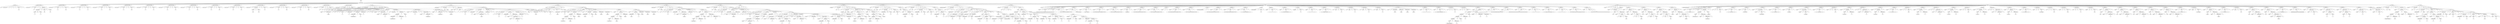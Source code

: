 digraph arbolAST{ 
      n0[label="RAIZ"];
      n1[label="INSTRUCCIONES"];
      n0 -> n1;n2[label="VECTORES"];
      n1 -> n2;n3[label="int"];
      n2 -> n3;n4[label="vectorNumeros"];
      n2 -> n4;n5[label="["];
      n2 -> n5;n6[label="]"];
      n2 -> n6;n7[label="="];
      n2 -> n7;n8[label="["];
      n2 -> n8;n9[label="NATIVO"];
      n2 -> n9;n10[label="15"];
      n9 -> n10;n11[label="]"];
      n2 -> n11;n12[label=";"];
      n2 -> n12;n13[label="ASIGNACION-VECTOR"];
      n1 -> n13;n14[label="vectornumeros"];
      n13 -> n14;n15[label="["];
      n13 -> n15;n16[label="NATIVO"];
      n13 -> n16;n17[label="0"];
      n16 -> n17;n18[label="]"];
      n13 -> n18;n19[label="="];
      n13 -> n19;n20[label="TERNARIO"];
      n13 -> n20;n21[label="RELACIONAL"];
      n20 -> n21;n22[label="NATIVO"];
      n21 -> n22;n23[label="1"];
      n22 -> n23;n24[label="=="];
      n21 -> n24;n25[label="NATIVO"];
      n21 -> n25;n26[label="1"];
      n25 -> n26;n27[label="?"];
      n20 -> n27;n28[label="NATIVO"];
      n20 -> n28;n29[label="100"];
      n28 -> n29;n30[label=":"];
      n20 -> n30;n31[label="NATIVO"];
      n20 -> n31;n32[label="19"];
      n31 -> n32;n33[label=";"];
      n13 -> n33;n34[label="ASIGNACION-VECTOR"];
      n1 -> n34;n35[label="vectornumeros"];
      n34 -> n35;n36[label="["];
      n34 -> n36;n37[label="NATIVO"];
      n34 -> n37;n38[label="1"];
      n37 -> n38;n39[label="]"];
      n34 -> n39;n40[label="="];
      n34 -> n40;n41[label="NATIVO"];
      n34 -> n41;n42[label="26"];
      n41 -> n42;n43[label=";"];
      n34 -> n43;n44[label="ASIGNACION-VECTOR"];
      n1 -> n44;n45[label="vectornumeros"];
      n44 -> n45;n46[label="["];
      n44 -> n46;n47[label="NATIVO"];
      n44 -> n47;n48[label="2"];
      n47 -> n48;n49[label="]"];
      n44 -> n49;n50[label="="];
      n44 -> n50;n51[label="NATIVO"];
      n44 -> n51;n52[label="1"];
      n51 -> n52;n53[label=";"];
      n44 -> n53;n54[label="ASIGNACION-VECTOR"];
      n1 -> n54;n55[label="vectornumeros"];
      n54 -> n55;n56[label="["];
      n54 -> n56;n57[label="NATIVO"];
      n54 -> n57;n58[label="3"];
      n57 -> n58;n59[label="]"];
      n54 -> n59;n60[label="="];
      n54 -> n60;n61[label="NATIVO"];
      n54 -> n61;n62[label="15"];
      n61 -> n62;n63[label=";"];
      n54 -> n63;n64[label="ASIGNACION-VECTOR"];
      n1 -> n64;n65[label="vectornumeros"];
      n64 -> n65;n66[label="["];
      n64 -> n66;n67[label="NATIVO"];
      n64 -> n67;n68[label="4"];
      n67 -> n68;n69[label="]"];
      n64 -> n69;n70[label="="];
      n64 -> n70;n71[label="NATIVO"];
      n64 -> n71;n72[label="167"];
      n71 -> n72;n73[label=";"];
      n64 -> n73;n74[label="ASIGNACION-VECTOR"];
      n1 -> n74;n75[label="vectornumeros"];
      n74 -> n75;n76[label="["];
      n74 -> n76;n77[label="NATIVO"];
      n74 -> n77;n78[label="5"];
      n77 -> n78;n79[label="]"];
      n74 -> n79;n80[label="="];
      n74 -> n80;n81[label="NATIVO"];
      n74 -> n81;n82[label="0"];
      n81 -> n82;n83[label=";"];
      n74 -> n83;n84[label="ASIGNACION-VECTOR"];
      n1 -> n84;n85[label="vectornumeros"];
      n84 -> n85;n86[label="["];
      n84 -> n86;n87[label="NATIVO"];
      n84 -> n87;n88[label="6"];
      n87 -> n88;n89[label="]"];
      n84 -> n89;n90[label="="];
      n84 -> n90;n91[label="NATIVO"];
      n84 -> n91;n92[label="76"];
      n91 -> n92;n93[label=";"];
      n84 -> n93;n94[label="ASIGNACION-VECTOR"];
      n1 -> n94;n95[label="vectornumeros"];
      n94 -> n95;n96[label="["];
      n94 -> n96;n97[label="NATIVO"];
      n94 -> n97;n98[label="7"];
      n97 -> n98;n99[label="]"];
      n94 -> n99;n100[label="="];
      n94 -> n100;n101[label="NATIVO"];
      n94 -> n101;n102[label="94"];
      n101 -> n102;n103[label=";"];
      n94 -> n103;n104[label="ASIGNACION-VECTOR"];
      n1 -> n104;n105[label="vectornumeros"];
      n104 -> n105;n106[label="["];
      n104 -> n106;n107[label="NATIVO"];
      n104 -> n107;n108[label="8"];
      n107 -> n108;n109[label="]"];
      n104 -> n109;n110[label="="];
      n104 -> n110;n111[label="NATIVO"];
      n104 -> n111;n112[label="25"];
      n111 -> n112;n113[label=";"];
      n104 -> n113;n114[label="ASIGNACION-VECTOR"];
      n1 -> n114;n115[label="vectornumeros"];
      n114 -> n115;n116[label="["];
      n114 -> n116;n117[label="NATIVO"];
      n114 -> n117;n118[label="9"];
      n117 -> n118;n119[label="]"];
      n114 -> n119;n120[label="="];
      n114 -> n120;n121[label="NATIVO"];
      n114 -> n121;n122[label="44"];
      n121 -> n122;n123[label=";"];
      n114 -> n123;n124[label="ASIGNACION-VECTOR"];
      n1 -> n124;n125[label="vectornumeros"];
      n124 -> n125;n126[label="["];
      n124 -> n126;n127[label="ARITMETICA"];
      n124 -> n127;n128[label="NATIVO"];
      n127 -> n128;n129[label="100"];
      n128 -> n129;n130[label="-"];
      n127 -> n130;n131[label="NATIVO"];
      n127 -> n131;n132[label="90"];
      n131 -> n132;n133[label="]"];
      n124 -> n133;n134[label="="];
      n124 -> n134;n135[label="NATIVO"];
      n124 -> n135;n136[label="5"];
      n135 -> n136;n137[label=";"];
      n124 -> n137;n138[label="ASIGNACION-VECTOR"];
      n1 -> n138;n139[label="vectornumeros"];
      n138 -> n139;n140[label="["];
      n138 -> n140;n141[label="NATIVO"];
      n138 -> n141;n142[label="11"];
      n141 -> n142;n143[label="]"];
      n138 -> n143;n144[label="="];
      n138 -> n144;n145[label="NATIVO"];
      n138 -> n145;n146[label="59"];
      n145 -> n146;n147[label=";"];
      n138 -> n147;n148[label="ASIGNACION-VECTOR"];
      n1 -> n148;n149[label="vectornumeros"];
      n148 -> n149;n150[label="["];
      n148 -> n150;n151[label="NATIVO"];
      n148 -> n151;n152[label="12"];
      n151 -> n152;n153[label="]"];
      n148 -> n153;n154[label="="];
      n148 -> n154;n155[label="NATIVO"];
      n148 -> n155;n156[label="95"];
      n155 -> n156;n157[label=";"];
      n148 -> n157;n158[label="ASIGNACION-VECTOR"];
      n1 -> n158;n159[label="vectornumeros"];
      n158 -> n159;n160[label="["];
      n158 -> n160;n161[label="NATIVO"];
      n158 -> n161;n162[label="13"];
      n161 -> n162;n163[label="]"];
      n158 -> n163;n164[label="="];
      n158 -> n164;n165[label="NATIVO"];
      n158 -> n165;n166[label="10"];
      n165 -> n166;n167[label=";"];
      n158 -> n167;n168[label="ASIGNACION-VECTOR"];
      n1 -> n168;n169[label="vectornumeros"];
      n168 -> n169;n170[label="["];
      n168 -> n170;n171[label="NATIVO"];
      n168 -> n171;n172[label="14"];
      n171 -> n172;n173[label="]"];
      n168 -> n173;n174[label="="];
      n168 -> n174;n175[label="NATIVO"];
      n168 -> n175;n176[label="23"];
      n175 -> n176;n177[label=";"];
      n168 -> n177;n178[label="METODO"];
      n1 -> n178;n179[label="voltearfilas"];
      n178 -> n179;n180[label="("];
      n178 -> n180;n181[label="PARAMETROS"];
      n178 -> n181;n182[label="char"];
      n181 -> n182;n183[label="arreglo"];
      n181 -> n183;n184[label=")"];
      n178 -> n184;n185[label=":"];
      n178 -> n185;n186[label="void"];
      n178 -> n186;n187[label="{"];
      n178 -> n187;n188[label="DECLARACION"];
      n178 -> n188;n189[label="int"];
      n188 -> n189;n190[label="longitudDelArreglo"];
      n188 -> n190;n191[label="="];
      n188 -> n191;n192[label="FUNCION-NATIVA"];
      n188 -> n192;n193[label="length"];
      n192 -> n193;n194[label="("];
      n192 -> n194;n195[label="IDENTIFICADOR"];
      n192 -> n195;n196[label="arreglo"];
      n195 -> n196;n197[label=")"];
      n192 -> n197;n198[label=";"];
      n188 -> n198;n199[label="FOR"];
      n178 -> n199;n200[label="for"];
      n199 -> n200;n201[label="("];
      n199 -> n201;n202[label="DECLARACION"];
      n199 -> n202;n203[label="int"];
      n202 -> n203;n204[label="x"];
      n202 -> n204;n205[label="="];
      n202 -> n205;n206[label="NATIVO"];
      n202 -> n206;n207[label="0"];
      n206 -> n207;n208[label=";"];
      n202 -> n208;n209[label=";"];
      n199 -> n209;n210[label="RELACIONAL"];
      n199 -> n210;n211[label="IDENTIFICADOR"];
      n210 -> n211;n212[label="x"];
      n211 -> n212;n213[label="<"];
      n210 -> n213;n214[label="ARITMETICA"];
      n210 -> n214;n215[label="IDENTIFICADOR"];
      n214 -> n215;n216[label="longituddelarreglo"];
      n215 -> n216;n217[label="/"];
      n214 -> n217;n218[label="NATIVO"];
      n214 -> n218;n219[label="2"];
      n218 -> n219;n220[label=";"];
      n199 -> n220;n221[label="INCREMENTO"];
      n199 -> n221;n222[label="IDENTIFICADOR"];
      n221 -> n222;n223[label="x"];
      n222 -> n223;n224[label="+"];
      n221 -> n224;n225[label="+"];
      n221 -> n225;n226[label=")"];
      n199 -> n226;n227[label="{"];
      n199 -> n227;n228[label="DECLARACION"];
      n199 -> n228;n229[label="char"];
      n228 -> n229;n230[label="temporal"];
      n228 -> n230;n231[label="="];
      n228 -> n231;n232[label="ACCESO-VECTOR"];
      n228 -> n232;n233[label="arreglo"];
      n232 -> n233;n234[label="["];
      n232 -> n234;n235[label="IDENTIFICADOR"];
      n232 -> n235;n236[label="x"];
      n235 -> n236;n237[label="]"];
      n232 -> n237;n238[label=";"];
      n228 -> n238;n239[label="DECLARACION"];
      n199 -> n239;n240[label="int"];
      n239 -> n240;n241[label="indiceContrario"];
      n239 -> n241;n242[label="="];
      n239 -> n242;n243[label="ARITMETICA"];
      n239 -> n243;n244[label="ARITMETICA"];
      n243 -> n244;n245[label="IDENTIFICADOR"];
      n244 -> n245;n246[label="longituddelarreglo"];
      n245 -> n246;n247[label="-"];
      n244 -> n247;n248[label="IDENTIFICADOR"];
      n244 -> n248;n249[label="x"];
      n248 -> n249;n250[label="-"];
      n243 -> n250;n251[label="NATIVO"];
      n243 -> n251;n252[label="1"];
      n251 -> n252;n253[label=";"];
      n239 -> n253;n254[label="ASIGNACION-VECTOR"];
      n199 -> n254;n255[label="arreglo"];
      n254 -> n255;n256[label="["];
      n254 -> n256;n257[label="IDENTIFICADOR"];
      n254 -> n257;n258[label="x"];
      n257 -> n258;n259[label="]"];
      n254 -> n259;n260[label="="];
      n254 -> n260;n261[label="ACCESO-VECTOR"];
      n254 -> n261;n262[label="arreglo"];
      n261 -> n262;n263[label="["];
      n261 -> n263;n264[label="IDENTIFICADOR"];
      n261 -> n264;n265[label="indicecontrario"];
      n264 -> n265;n266[label="]"];
      n261 -> n266;n267[label=";"];
      n254 -> n267;n268[label="ASIGNACION-VECTOR"];
      n199 -> n268;n269[label="arreglo"];
      n268 -> n269;n270[label="["];
      n268 -> n270;n271[label="IDENTIFICADOR"];
      n268 -> n271;n272[label="indicecontrario"];
      n271 -> n272;n273[label="]"];
      n268 -> n273;n274[label="="];
      n268 -> n274;n275[label="IDENTIFICADOR"];
      n268 -> n275;n276[label="temporal"];
      n275 -> n276;n277[label=";"];
      n268 -> n277;n278[label="}"];
      n199 -> n278;n279[label="}"];
      n178 -> n279;n280[label="METODO"];
      n1 -> n280;n281[label="imprimirmatriz"];
      n280 -> n281;n282[label="("];
      n280 -> n282;n283[label="PARAMETROS"];
      n280 -> n283;n284[label="char"];
      n283 -> n284;n285[label="matriz"];
      n283 -> n285;n286[label=")"];
      n280 -> n286;n287[label=":"];
      n280 -> n287;n288[label="void"];
      n280 -> n288;n289[label="{"];
      n280 -> n289;n290[label="DECLARACION"];
      n280 -> n290;n291[label="string"];
      n290 -> n291;n292[label="linea"];
      n290 -> n292;n293[label="="];
      n290 -> n293;n294[label="NATIVO"];
      n290 -> n294;n295[label=""];
      n294 -> n295;n296[label=";"];
      n290 -> n296;n297[label="FOR"];
      n280 -> n297;n298[label="for"];
      n297 -> n298;n299[label="("];
      n297 -> n299;n300[label="ASIGNACION"];
      n297 -> n300;n301[label="i"];
      n300 -> n301;n302[label="="];
      n300 -> n302;n303[label="NATIVO"];
      n300 -> n303;n304[label="0"];
      n303 -> n304;n305[label=";"];
      n300 -> n305;n306[label=";"];
      n297 -> n306;n307[label="RELACIONAL"];
      n297 -> n307;n308[label="IDENTIFICADOR"];
      n307 -> n308;n309[label="i"];
      n308 -> n309;n310[label="<"];
      n307 -> n310;n311[label="FUNCION-NATIVA"];
      n307 -> n311;n312[label="length"];
      n311 -> n312;n313[label="("];
      n311 -> n313;n314[label="IDENTIFICADOR"];
      n311 -> n314;n315[label="matriz"];
      n314 -> n315;n316[label=")"];
      n311 -> n316;n317[label=";"];
      n297 -> n317;n318[label="INCREMENTO"];
      n297 -> n318;n319[label="IDENTIFICADOR"];
      n318 -> n319;n320[label="i"];
      n319 -> n320;n321[label="+"];
      n318 -> n321;n322[label="+"];
      n318 -> n322;n323[label=")"];
      n297 -> n323;n324[label="{"];
      n297 -> n324;n325[label="FOR"];
      n297 -> n325;n326[label="for"];
      n325 -> n326;n327[label="("];
      n325 -> n327;n328[label="ASIGNACION"];
      n325 -> n328;n329[label="j"];
      n328 -> n329;n330[label="="];
      n328 -> n330;n331[label="NATIVO"];
      n328 -> n331;n332[label="0"];
      n331 -> n332;n333[label=";"];
      n328 -> n333;n334[label=";"];
      n325 -> n334;n335[label="RELACIONAL"];
      n325 -> n335;n336[label="IDENTIFICADOR"];
      n335 -> n336;n337[label="j"];
      n336 -> n337;n338[label="<"];
      n335 -> n338;n339[label="FUNCION-NATIVA"];
      n335 -> n339;n340[label="length"];
      n339 -> n340;n341[label="("];
      n339 -> n341;n342[label="ACCESO-VECTOR"];
      n339 -> n342;n343[label="matriz"];
      n342 -> n343;n344[label="["];
      n342 -> n344;n345[label="IDENTIFICADOR"];
      n342 -> n345;n346[label="i"];
      n345 -> n346;n347[label="]"];
      n342 -> n347;n348[label=")"];
      n339 -> n348;n349[label=";"];
      n325 -> n349;n350[label="INCREMENTO"];
      n325 -> n350;n351[label="IDENTIFICADOR"];
      n350 -> n351;n352[label="j"];
      n351 -> n352;n353[label="+"];
      n350 -> n353;n354[label="+"];
      n350 -> n354;n355[label=")"];
      n325 -> n355;n356[label="{"];
      n325 -> n356;n357[label="}"];
      n325 -> n357;n358[label="IMPRESION"];
      n297 -> n358;n359[label="println"];
      n358 -> n359;n360[label="("];
      n358 -> n360;n361[label="IDENTIFICADOR"];
      n358 -> n361;n362[label="linea"];
      n361 -> n362;n363[label=")"];
      n358 -> n363;n364[label=";"];
      n358 -> n364;n365[label="ASIGNACION"];
      n297 -> n365;n366[label="linea"];
      n365 -> n366;n367[label="="];
      n365 -> n367;n368[label="NATIVO"];
      n365 -> n368;n369[label=""];
      n368 -> n369;n370[label=";"];
      n365 -> n370;n371[label="}"];
      n297 -> n371;n372[label="}"];
      n280 -> n372;n373[label="METODO"];
      n1 -> n373;n374[label="hanoi"];
      n373 -> n374;n375[label="("];
      n373 -> n375;n376[label="PARAMETROS"];
      n373 -> n376;n377[label="int"];
      n376 -> n377;n378[label="discos"];
      n376 -> n378;n379[label=","];
      n376 -> n379;n380[label="int"];
      n376 -> n380;n381[label="origen"];
      n376 -> n381;n382[label=","];
      n376 -> n382;n383[label="int"];
      n376 -> n383;n384[label="auxiliar"];
      n376 -> n384;n385[label=","];
      n376 -> n385;n386[label="int"];
      n376 -> n386;n387[label="destino"];
      n376 -> n387;n388[label=")"];
      n373 -> n388;n389[label=":"];
      n373 -> n389;n390[label="void"];
      n373 -> n390;n391[label="{"];
      n373 -> n391;n392[label="IF"];
      n373 -> n392;n393[label="if"];
      n392 -> n393;n394[label="("];
      n392 -> n394;n395[label="RELACIONAL"];
      n392 -> n395;n396[label="IDENTIFICADOR"];
      n395 -> n396;n397[label="discos"];
      n396 -> n397;n398[label="=="];
      n395 -> n398;n399[label="NATIVO"];
      n395 -> n399;n400[label="1"];
      n399 -> n400;n401[label=")"];
      n392 -> n401;n402[label="{"];
      n392 -> n402;n403[label="IMPRESION"];
      n392 -> n403;n404[label="println"];
      n403 -> n404;n405[label="("];
      n403 -> n405;n406[label="ARITMETICA"];
      n403 -> n406;n407[label="ARITMETICA"];
      n406 -> n407;n408[label="ARITMETICA"];
      n407 -> n408;n409[label="NATIVO"];
      n408 -> n409;n410[label="Mover disco de "];
      n409 -> n410;n411[label="+"];
      n408 -> n411;n412[label="IDENTIFICADOR"];
      n408 -> n412;n413[label="origen"];
      n412 -> n413;n414[label="+"];
      n407 -> n414;n415[label="NATIVO"];
      n407 -> n415;n416[label=" a "];
      n415 -> n416;n417[label="+"];
      n406 -> n417;n418[label="IDENTIFICADOR"];
      n406 -> n418;n419[label="destino"];
      n418 -> n419;n420[label=")"];
      n403 -> n420;n421[label=";"];
      n403 -> n421;n422[label="}"];
      n392 -> n422;n423[label="else"];
      n392 -> n423;n424[label="{"];
      n392 -> n424;n425[label="LLAMADA"];
      n392 -> n425;n426[label="hanoi"];
      n425 -> n426;n427[label="("];
      n425 -> n427;n428[label="ARITMETICA"];
      n425 -> n428;n429[label="IDENTIFICADOR"];
      n428 -> n429;n430[label="discos"];
      n429 -> n430;n431[label="-"];
      n428 -> n431;n432[label="NATIVO"];
      n428 -> n432;n433[label="1"];
      n432 -> n433;n434[label="IDENTIFICADOR"];
      n425 -> n434;n435[label="origen"];
      n434 -> n435;n436[label="IDENTIFICADOR"];
      n425 -> n436;n437[label="destino"];
      n436 -> n437;n438[label="IDENTIFICADOR"];
      n425 -> n438;n439[label="auxiliar"];
      n438 -> n439;n440[label=")"];
      n425 -> n440;n441[label="IMPRESION"];
      n392 -> n441;n442[label="println"];
      n441 -> n442;n443[label="("];
      n441 -> n443;n444[label="ARITMETICA"];
      n441 -> n444;n445[label="ARITMETICA"];
      n444 -> n445;n446[label="ARITMETICA"];
      n445 -> n446;n447[label="NATIVO"];
      n446 -> n447;n448[label="Mover disco de "];
      n447 -> n448;n449[label="+"];
      n446 -> n449;n450[label="IDENTIFICADOR"];
      n446 -> n450;n451[label="origen"];
      n450 -> n451;n452[label="+"];
      n445 -> n452;n453[label="NATIVO"];
      n445 -> n453;n454[label=" a "];
      n453 -> n454;n455[label="+"];
      n444 -> n455;n456[label="IDENTIFICADOR"];
      n444 -> n456;n457[label="destino"];
      n456 -> n457;n458[label=")"];
      n441 -> n458;n459[label=";"];
      n441 -> n459;n460[label="LLAMADA"];
      n392 -> n460;n461[label="hanoi"];
      n460 -> n461;n462[label="("];
      n460 -> n462;n463[label="ARITMETICA"];
      n460 -> n463;n464[label="IDENTIFICADOR"];
      n463 -> n464;n465[label="discos"];
      n464 -> n465;n466[label="-"];
      n463 -> n466;n467[label="NATIVO"];
      n463 -> n467;n468[label="1"];
      n467 -> n468;n469[label="IDENTIFICADOR"];
      n460 -> n469;n470[label="auxiliar"];
      n469 -> n470;n471[label="IDENTIFICADOR"];
      n460 -> n471;n472[label="origen"];
      n471 -> n472;n473[label="IDENTIFICADOR"];
      n460 -> n473;n474[label="destino"];
      n473 -> n474;n475[label=")"];
      n460 -> n475;n476[label="}"];
      n392 -> n476;n477[label="}"];
      n373 -> n477;n478[label="METODO"];
      n1 -> n478;n479[label="imprimirvector"];
      n478 -> n479;n480[label="("];
      n478 -> n480;n481[label="PARAMETROS"];
      n478 -> n481;n482[label="int"];
      n481 -> n482;n483[label="miVector"];
      n481 -> n483;n484[label=")"];
      n478 -> n484;n485[label=":"];
      n478 -> n485;n486[label="void"];
      n478 -> n486;n487[label="{"];
      n478 -> n487;n488[label="FOR"];
      n478 -> n488;n489[label="for"];
      n488 -> n489;n490[label="("];
      n488 -> n490;n491[label="DECLARACION"];
      n488 -> n491;n492[label="int"];
      n491 -> n492;n493[label="i"];
      n491 -> n493;n494[label="="];
      n491 -> n494;n495[label="NATIVO"];
      n491 -> n495;n496[label="0"];
      n495 -> n496;n497[label=";"];
      n491 -> n497;n498[label=";"];
      n488 -> n498;n499[label="RELACIONAL"];
      n488 -> n499;n500[label="IDENTIFICADOR"];
      n499 -> n500;n501[label="i"];
      n500 -> n501;n502[label="<"];
      n499 -> n502;n503[label="FUNCION-NATIVA"];
      n499 -> n503;n504[label="length"];
      n503 -> n504;n505[label="("];
      n503 -> n505;n506[label="IDENTIFICADOR"];
      n503 -> n506;n507[label="mivector"];
      n506 -> n507;n508[label=")"];
      n503 -> n508;n509[label=";"];
      n488 -> n509;n510[label="INCREMENTO"];
      n488 -> n510;n511[label="IDENTIFICADOR"];
      n510 -> n511;n512[label="i"];
      n511 -> n512;n513[label="+"];
      n510 -> n513;n514[label="+"];
      n510 -> n514;n515[label=")"];
      n488 -> n515;n516[label="{"];
      n488 -> n516;n517[label="IMPRESION"];
      n488 -> n517;n518[label="println"];
      n517 -> n518;n519[label="("];
      n517 -> n519;n520[label="ARITMETICA"];
      n517 -> n520;n521[label="ARITMETICA"];
      n520 -> n521;n522[label="ARITMETICA"];
      n521 -> n522;n523[label="NATIVO"];
      n522 -> n523;n524[label="vectorNumeros["];
      n523 -> n524;n525[label="+"];
      n522 -> n525;n526[label="IDENTIFICADOR"];
      n522 -> n526;n527[label="i"];
      n526 -> n527;n528[label="+"];
      n521 -> n528;n529[label="NATIVO"];
      n521 -> n529;n530[label="] = "];
      n529 -> n530;n531[label="+"];
      n520 -> n531;n532[label="ACCESO-VECTOR"];
      n520 -> n532;n533[label="mivector"];
      n532 -> n533;n534[label="["];
      n532 -> n534;n535[label="IDENTIFICADOR"];
      n532 -> n535;n536[label="i"];
      n535 -> n536;n537[label="]"];
      n532 -> n537;n538[label=")"];
      n517 -> n538;n539[label=";"];
      n517 -> n539;n540[label="}"];
      n488 -> n540;n541[label="}"];
      n478 -> n541;n542[label="METODO"];
      n1 -> n542;n543[label="bubblesort"];
      n542 -> n543;n544[label="("];
      n542 -> n544;n545[label="PARAMETROS"];
      n542 -> n545;n546[label="int"];
      n545 -> n546;n547[label="miVector"];
      n545 -> n547;n548[label=")"];
      n542 -> n548;n549[label=":"];
      n542 -> n549;n550[label="void"];
      n542 -> n550;n551[label="{"];
      n542 -> n551;n552[label="FOR"];
      n542 -> n552;n553[label="for"];
      n552 -> n553;n554[label="("];
      n552 -> n554;n555[label="DECLARACION"];
      n552 -> n555;n556[label="int"];
      n555 -> n556;n557[label="i"];
      n555 -> n557;n558[label="="];
      n555 -> n558;n559[label="NATIVO"];
      n555 -> n559;n560[label="0"];
      n559 -> n560;n561[label=";"];
      n555 -> n561;n562[label=";"];
      n552 -> n562;n563[label="RELACIONAL"];
      n552 -> n563;n564[label="IDENTIFICADOR"];
      n563 -> n564;n565[label="i"];
      n564 -> n565;n566[label="<"];
      n563 -> n566;n567[label="FUNCION-NATIVA"];
      n563 -> n567;n568[label="length"];
      n567 -> n568;n569[label="("];
      n567 -> n569;n570[label="IDENTIFICADOR"];
      n567 -> n570;n571[label="mivector"];
      n570 -> n571;n572[label=")"];
      n567 -> n572;n573[label=";"];
      n552 -> n573;n574[label="INCREMENTO"];
      n552 -> n574;n575[label="IDENTIFICADOR"];
      n574 -> n575;n576[label="i"];
      n575 -> n576;n577[label="+"];
      n574 -> n577;n578[label="+"];
      n574 -> n578;n579[label=")"];
      n552 -> n579;n580[label="{"];
      n552 -> n580;n581[label="FOR"];
      n552 -> n581;n582[label="for"];
      n581 -> n582;n583[label="("];
      n581 -> n583;n584[label="DECLARACION"];
      n581 -> n584;n585[label="int"];
      n584 -> n585;n586[label="j"];
      n584 -> n586;n587[label="="];
      n584 -> n587;n588[label="NATIVO"];
      n584 -> n588;n589[label="0"];
      n588 -> n589;n590[label=";"];
      n584 -> n590;n591[label=";"];
      n581 -> n591;n592[label="RELACIONAL"];
      n581 -> n592;n593[label="IDENTIFICADOR"];
      n592 -> n593;n594[label="j"];
      n593 -> n594;n595[label="<"];
      n592 -> n595;n596[label="ARITMETICA"];
      n592 -> n596;n597[label="ARITMETICA"];
      n596 -> n597;n598[label="FUNCION-NATIVA"];
      n597 -> n598;n599[label="length"];
      n598 -> n599;n600[label="("];
      n598 -> n600;n601[label="IDENTIFICADOR"];
      n598 -> n601;n602[label="mivector"];
      n601 -> n602;n603[label=")"];
      n598 -> n603;n604[label="-"];
      n597 -> n604;n605[label="IDENTIFICADOR"];
      n597 -> n605;n606[label="i"];
      n605 -> n606;n607[label="-"];
      n596 -> n607;n608[label="NATIVO"];
      n596 -> n608;n609[label="1"];
      n608 -> n609;n610[label=";"];
      n581 -> n610;n611[label="INCREMENTO"];
      n581 -> n611;n612[label="IDENTIFICADOR"];
      n611 -> n612;n613[label="j"];
      n612 -> n613;n614[label="+"];
      n611 -> n614;n615[label="+"];
      n611 -> n615;n616[label=")"];
      n581 -> n616;n617[label="{"];
      n581 -> n617;n618[label="IF"];
      n581 -> n618;n619[label="if"];
      n618 -> n619;n620[label="("];
      n618 -> n620;n621[label="RELACIONAL"];
      n618 -> n621;n622[label="ACCESO-VECTOR"];
      n621 -> n622;n623[label="mivector"];
      n622 -> n623;n624[label="["];
      n622 -> n624;n625[label="IDENTIFICADOR"];
      n622 -> n625;n626[label="j"];
      n625 -> n626;n627[label="]"];
      n622 -> n627;n628[label=">"];
      n621 -> n628;n629[label="ACCESO-VECTOR"];
      n621 -> n629;n630[label="mivector"];
      n629 -> n630;n631[label="["];
      n629 -> n631;n632[label="ARITMETICA"];
      n629 -> n632;n633[label="IDENTIFICADOR"];
      n632 -> n633;n634[label="j"];
      n633 -> n634;n635[label="+"];
      n632 -> n635;n636[label="NATIVO"];
      n632 -> n636;n637[label="1"];
      n636 -> n637;n638[label="]"];
      n629 -> n638;n639[label=")"];
      n618 -> n639;n640[label="{"];
      n618 -> n640;n641[label="DECLARACION"];
      n618 -> n641;n642[label="int"];
      n641 -> n642;n643[label="temp"];
      n641 -> n643;n644[label=";"];
      n641 -> n644;n645[label="ASIGNACION"];
      n618 -> n645;n646[label="temp"];
      n645 -> n646;n647[label="="];
      n645 -> n647;n648[label="ACCESO-VECTOR"];
      n645 -> n648;n649[label="mivector"];
      n648 -> n649;n650[label="["];
      n648 -> n650;n651[label="IDENTIFICADOR"];
      n648 -> n651;n652[label="j"];
      n651 -> n652;n653[label="]"];
      n648 -> n653;n654[label=";"];
      n645 -> n654;n655[label="ASIGNACION-VECTOR"];
      n618 -> n655;n656[label="mivector"];
      n655 -> n656;n657[label="["];
      n655 -> n657;n658[label="IDENTIFICADOR"];
      n655 -> n658;n659[label="j"];
      n658 -> n659;n660[label="]"];
      n655 -> n660;n661[label="="];
      n655 -> n661;n662[label="ACCESO-VECTOR"];
      n655 -> n662;n663[label="mivector"];
      n662 -> n663;n664[label="["];
      n662 -> n664;n665[label="ARITMETICA"];
      n662 -> n665;n666[label="IDENTIFICADOR"];
      n665 -> n666;n667[label="j"];
      n666 -> n667;n668[label="+"];
      n665 -> n668;n669[label="NATIVO"];
      n665 -> n669;n670[label="1"];
      n669 -> n670;n671[label="]"];
      n662 -> n671;n672[label=";"];
      n655 -> n672;n673[label="ASIGNACION-VECTOR"];
      n618 -> n673;n674[label="mivector"];
      n673 -> n674;n675[label="["];
      n673 -> n675;n676[label="ARITMETICA"];
      n673 -> n676;n677[label="IDENTIFICADOR"];
      n676 -> n677;n678[label="j"];
      n677 -> n678;n679[label="+"];
      n676 -> n679;n680[label="NATIVO"];
      n676 -> n680;n681[label="1"];
      n680 -> n681;n682[label="]"];
      n673 -> n682;n683[label="="];
      n673 -> n683;n684[label="IDENTIFICADOR"];
      n673 -> n684;n685[label="temp"];
      n684 -> n685;n686[label=";"];
      n673 -> n686;n687[label="}"];
      n618 -> n687;n688[label="}"];
      n581 -> n688;n689[label="}"];
      n552 -> n689;n690[label="}"];
      n542 -> n690;n691[label="RUN"];
      n1 -> n691;n692[label="run"];
      n691 -> n692;n693[label="archivo3"];
      n691 -> n693;n694[label="("];
      n691 -> n694;n695[label=")"];
      n691 -> n695;n696[label=";"];
      n691 -> n696;n697[label="METODO"];
      n1 -> n697;n698[label="paroimpar"];
      n697 -> n698;n699[label="("];
      n697 -> n699;n700[label="PARAMETROS"];
      n697 -> n700;n701[label="int"];
      n700 -> n701;n702[label="a"];
      n700 -> n702;n703[label=")"];
      n697 -> n703;n704[label=":"];
      n697 -> n704;n705[label="void"];
      n697 -> n705;n706[label="{"];
      n697 -> n706;n707[label="IF"];
      n697 -> n707;n708[label="if"];
      n707 -> n708;n709[label="("];
      n707 -> n709;n710[label="RELACIONAL"];
      n707 -> n710;n711[label="LLAMADA"];
      n710 -> n711;n712[label="par"];
      n711 -> n712;n713[label="("];
      n711 -> n713;n714[label="IDENTIFICADOR"];
      n711 -> n714;n715[label="a"];
      n714 -> n715;n716[label=")"];
      n711 -> n716;n717[label="=="];
      n710 -> n717;n718[label="NATIVO"];
      n710 -> n718;n719[label="1"];
      n718 -> n719;n720[label=")"];
      n707 -> n720;n721[label="{"];
      n707 -> n721;n722[label="IMPRESION"];
      n707 -> n722;n723[label="println"];
      n722 -> n723;n724[label="("];
      n722 -> n724;n725[label="ARITMETICA"];
      n722 -> n725;n726[label="ARITMETICA"];
      n725 -> n726;n727[label="ARITMETICA"];
      n726 -> n727;n728[label="NATIVO"];
      n727 -> n728;n729[label="El numero '"];
      n728 -> n729;n730[label="+"];
      n727 -> n730;n731[label="IDENTIFICADOR"];
      n727 -> n731;n732[label="a"];
      n731 -> n732;n733[label="+"];
      n726 -> n733;n734[label="NATIVO"];
      n726 -> n734;n735[label="'"];
      n734 -> n735;n736[label="+"];
      n725 -> n736;n737[label="NATIVO"];
      n725 -> n737;n738[label=" es Par"];
      n737 -> n738;n739[label=")"];
      n722 -> n739;n740[label=";"];
      n722 -> n740;n741[label="}"];
      n707 -> n741;n742[label="else"];
      n707 -> n742;n743[label="{"];
      n707 -> n743;n744[label="IMPRESION"];
      n707 -> n744;n745[label="println"];
      n744 -> n745;n746[label="("];
      n744 -> n746;n747[label="ARITMETICA"];
      n744 -> n747;n748[label="ARITMETICA"];
      n747 -> n748;n749[label="ARITMETICA"];
      n748 -> n749;n750[label="NATIVO"];
      n749 -> n750;n751[label="El numero '"];
      n750 -> n751;n752[label="+"];
      n749 -> n752;n753[label="IDENTIFICADOR"];
      n749 -> n753;n754[label="a"];
      n753 -> n754;n755[label="+"];
      n748 -> n755;n756[label="NATIVO"];
      n748 -> n756;n757[label="'"];
      n756 -> n757;n758[label="+"];
      n747 -> n758;n759[label="NATIVO"];
      n747 -> n759;n760[label=" es Impar"];
      n759 -> n760;n761[label=")"];
      n744 -> n761;n762[label=";"];
      n744 -> n762;n763[label="}"];
      n707 -> n763;n764[label="}"];
      n697 -> n764;n765[label="FUNCION"];
      n1 -> n765;n766[label="par"];
      n765 -> n766;n767[label="("];
      n765 -> n767;n768[label="PARAMETROS"];
      n765 -> n768;n769[label="int"];
      n768 -> n769;n770[label="nump"];
      n768 -> n770;n771[label=")"];
      n765 -> n771;n772[label=":"];
      n765 -> n772;n773[label="int"];
      n765 -> n773;n774[label="{"];
      n765 -> n774;n775[label="IF"];
      n765 -> n775;n776[label="if"];
      n775 -> n776;n777[label="("];
      n775 -> n777;n778[label="RELACIONAL"];
      n775 -> n778;n779[label="IDENTIFICADOR"];
      n778 -> n779;n780[label="nump"];
      n779 -> n780;n781[label="=="];
      n778 -> n781;n782[label="NATIVO"];
      n778 -> n782;n783[label="0"];
      n782 -> n783;n784[label=")"];
      n775 -> n784;n785[label="{"];
      n775 -> n785;n786[label="RETURN"];
      n775 -> n786;n787[label="return"];
      n786 -> n787;n788[label="NATIVO"];
      n786 -> n788;n789[label="1"];
      n788 -> n789;n790[label=";"];
      n786 -> n790;n791[label="}"];
      n775 -> n791;n792[label="RETURN"];
      n765 -> n792;n793[label="return"];
      n792 -> n793;n794[label="LLAMADA"];
      n792 -> n794;n795[label="impar"];
      n794 -> n795;n796[label="("];
      n794 -> n796;n797[label="ARITMETICA"];
      n794 -> n797;n798[label="IDENTIFICADOR"];
      n797 -> n798;n799[label="nump"];
      n798 -> n799;n800[label="-"];
      n797 -> n800;n801[label="NATIVO"];
      n797 -> n801;n802[label="1"];
      n801 -> n802;n803[label=")"];
      n794 -> n803;n804[label=";"];
      n792 -> n804;n805[label="}"];
      n765 -> n805;n806[label="FUNCION"];
      n1 -> n806;n807[label="impar"];
      n806 -> n807;n808[label="("];
      n806 -> n808;n809[label="PARAMETROS"];
      n806 -> n809;n810[label="int"];
      n809 -> n810;n811[label="numi"];
      n809 -> n811;n812[label=")"];
      n806 -> n812;n813[label=":"];
      n806 -> n813;n814[label="int"];
      n806 -> n814;n815[label="{"];
      n806 -> n815;n816[label="IF"];
      n806 -> n816;n817[label="if"];
      n816 -> n817;n818[label="("];
      n816 -> n818;n819[label="RELACIONAL"];
      n816 -> n819;n820[label="IDENTIFICADOR"];
      n819 -> n820;n821[label="numi"];
      n820 -> n821;n822[label="=="];
      n819 -> n822;n823[label="NATIVO"];
      n819 -> n823;n824[label="0"];
      n823 -> n824;n825[label=")"];
      n816 -> n825;n826[label="{"];
      n816 -> n826;n827[label="RETURN"];
      n816 -> n827;n828[label="return"];
      n827 -> n828;n829[label="NATIVO"];
      n827 -> n829;n830[label="0"];
      n829 -> n830;n831[label=";"];
      n827 -> n831;n832[label="}"];
      n816 -> n832;n833[label="RETURN"];
      n806 -> n833;n834[label="return"];
      n833 -> n834;n835[label="LLAMADA"];
      n833 -> n835;n836[label="par"];
      n835 -> n836;n837[label="("];
      n835 -> n837;n838[label="ARITMETICA"];
      n835 -> n838;n839[label="IDENTIFICADOR"];
      n838 -> n839;n840[label="numi"];
      n839 -> n840;n841[label="-"];
      n838 -> n841;n842[label="NATIVO"];
      n838 -> n842;n843[label="1"];
      n842 -> n843;n844[label=")"];
      n835 -> n844;n845[label=";"];
      n833 -> n845;n846[label="}"];
      n806 -> n846;n847[label="FUNCION"];
      n1 -> n847;n848[label="ackermanpuntosmenos"];
      n847 -> n848;n849[label="("];
      n847 -> n849;n850[label="PARAMETROS"];
      n847 -> n850;n851[label="int"];
      n850 -> n851;n852[label="m"];
      n850 -> n852;n853[label=","];
      n850 -> n853;n854[label="int"];
      n850 -> n854;n855[label="n"];
      n850 -> n855;n856[label=")"];
      n847 -> n856;n857[label=":"];
      n847 -> n857;n858[label="int"];
      n847 -> n858;n859[label="{"];
      n847 -> n859;n860[label="IF"];
      n847 -> n860;n861[label="if"];
      n860 -> n861;n862[label="("];
      n860 -> n862;n863[label="RELACIONAL"];
      n860 -> n863;n864[label="IDENTIFICADOR"];
      n863 -> n864;n865[label="m"];
      n864 -> n865;n866[label="=="];
      n863 -> n866;n867[label="NATIVO"];
      n863 -> n867;n868[label="0"];
      n867 -> n868;n869[label=")"];
      n860 -> n869;n870[label="{"];
      n860 -> n870;n871[label="RETURN"];
      n860 -> n871;n872[label="return"];
      n871 -> n872;n873[label="ARITMETICA"];
      n871 -> n873;n874[label="IDENTIFICADOR"];
      n873 -> n874;n875[label="n"];
      n874 -> n875;n876[label="+"];
      n873 -> n876;n877[label="NATIVO"];
      n873 -> n877;n878[label="1"];
      n877 -> n878;n879[label=";"];
      n871 -> n879;n880[label="}"];
      n860 -> n880;n881[label="else"];
      n860 -> n881;n882[label="if"];
      n860 -> n882;n883[label="{"];
      n860 -> n883;n884[label="IF"];
      n860 -> n884;n885[label="if"];
      n884 -> n885;n886[label="("];
      n884 -> n886;n887[label="LOGICO"];
      n884 -> n887;n888[label="RELACIONAL"];
      n887 -> n888;n889[label="IDENTIFICADOR"];
      n888 -> n889;n890[label="m"];
      n889 -> n890;n891[label=">"];
      n888 -> n891;n892[label="NATIVO"];
      n888 -> n892;n893[label="0"];
      n892 -> n893;n894[label="&&"];
      n887 -> n894;n895[label="RELACIONAL"];
      n887 -> n895;n896[label="IDENTIFICADOR"];
      n895 -> n896;n897[label="n"];
      n896 -> n897;n898[label="=="];
      n895 -> n898;n899[label="NATIVO"];
      n895 -> n899;n900[label="0"];
      n899 -> n900;n901[label=")"];
      n884 -> n901;n902[label="{"];
      n884 -> n902;n903[label="RETURN"];
      n884 -> n903;n904[label="return"];
      n903 -> n904;n905[label="LLAMADA"];
      n903 -> n905;n906[label="ackermanpuntosmenos"];
      n905 -> n906;n907[label="("];
      n905 -> n907;n908[label="ARITMETICA"];
      n905 -> n908;n909[label="IDENTIFICADOR"];
      n908 -> n909;n910[label="m"];
      n909 -> n910;n911[label="-"];
      n908 -> n911;n912[label="NATIVO"];
      n908 -> n912;n913[label="1"];
      n912 -> n913;n914[label="NATIVO"];
      n905 -> n914;n915[label="1"];
      n914 -> n915;n916[label=")"];
      n905 -> n916;n917[label=";"];
      n903 -> n917;n918[label="}"];
      n884 -> n918;n919[label="else"];
      n884 -> n919;n920[label="{"];
      n884 -> n920;n921[label="RETURN"];
      n884 -> n921;n922[label="return"];
      n921 -> n922;n923[label="LLAMADA"];
      n921 -> n923;n924[label="ackermanpuntosmenos"];
      n923 -> n924;n925[label="("];
      n923 -> n925;n926[label="ARITMETICA"];
      n923 -> n926;n927[label="IDENTIFICADOR"];
      n926 -> n927;n928[label="m"];
      n927 -> n928;n929[label="-"];
      n926 -> n929;n930[label="NATIVO"];
      n926 -> n930;n931[label="1"];
      n930 -> n931;n932[label="LLAMADA"];
      n923 -> n932;n933[label="ackermanpuntosmenos"];
      n932 -> n933;n934[label="("];
      n932 -> n934;n935[label="IDENTIFICADOR"];
      n932 -> n935;n936[label="m"];
      n935 -> n936;n937[label="ARITMETICA"];
      n932 -> n937;n938[label="IDENTIFICADOR"];
      n937 -> n938;n939[label="n"];
      n938 -> n939;n940[label="-"];
      n937 -> n940;n941[label="NATIVO"];
      n937 -> n941;n942[label="1"];
      n941 -> n942;n943[label=")"];
      n932 -> n943;n944[label=")"];
      n923 -> n944;n945[label=";"];
      n921 -> n945;n946[label="}"];
      n884 -> n946;n947[label="}"];
      n860 -> n947;n948[label="}"];
      n847 -> n948;n949[label="FUNCION"];
      n1 -> n949;n950[label="ackerman"];
      n949 -> n950;n951[label="("];
      n949 -> n951;n952[label="PARAMETROS"];
      n949 -> n952;n953[label="int"];
      n952 -> n953;n954[label="m"];
      n952 -> n954;n955[label=","];
      n952 -> n955;n956[label="int"];
      n952 -> n956;n957[label="n"];
      n952 -> n957;n958[label=")"];
      n949 -> n958;n959[label=":"];
      n949 -> n959;n960[label="int"];
      n949 -> n960;n961[label="{"];
      n949 -> n961;n962[label="RETURN"];
      n949 -> n962;n963[label="return"];
      n962 -> n963;n964[label="TERNARIO"];
      n962 -> n964;n965[label="RELACIONAL"];
      n964 -> n965;n966[label="IDENTIFICADOR"];
      n965 -> n966;n967[label="m"];
      n966 -> n967;n968[label="=="];
      n965 -> n968;n969[label="NATIVO"];
      n965 -> n969;n970[label="0"];
      n969 -> n970;n971[label="?"];
      n964 -> n971;n972[label="ARITMETICA"];
      n964 -> n972;n973[label="IDENTIFICADOR"];
      n972 -> n973;n974[label="n"];
      n973 -> n974;n975[label="+"];
      n972 -> n975;n976[label="NATIVO"];
      n972 -> n976;n977[label="1"];
      n976 -> n977;n978[label=":"];
      n964 -> n978;n979[label="TERNARIO"];
      n964 -> n979;n980[label="LOGICO"];
      n979 -> n980;n981[label="RELACIONAL"];
      n980 -> n981;n982[label="IDENTIFICADOR"];
      n981 -> n982;n983[label="m"];
      n982 -> n983;n984[label=">"];
      n981 -> n984;n985[label="NATIVO"];
      n981 -> n985;n986[label="0"];
      n985 -> n986;n987[label="&&"];
      n980 -> n987;n988[label="RELACIONAL"];
      n980 -> n988;n989[label="IDENTIFICADOR"];
      n988 -> n989;n990[label="n"];
      n989 -> n990;n991[label="=="];
      n988 -> n991;n992[label="NATIVO"];
      n988 -> n992;n993[label="0"];
      n992 -> n993;n994[label="?"];
      n979 -> n994;n995[label="LLAMADA"];
      n979 -> n995;n996[label="ackerman"];
      n995 -> n996;n997[label="("];
      n995 -> n997;n998[label="ARITMETICA"];
      n995 -> n998;n999[label="IDENTIFICADOR"];
      n998 -> n999;n1000[label="m"];
      n999 -> n1000;n1001[label="-"];
      n998 -> n1001;n1002[label="NATIVO"];
      n998 -> n1002;n1003[label="1"];
      n1002 -> n1003;n1004[label="NATIVO"];
      n995 -> n1004;n1005[label="1"];
      n1004 -> n1005;n1006[label=")"];
      n995 -> n1006;n1007[label=":"];
      n979 -> n1007;n1008[label="LLAMADA"];
      n979 -> n1008;n1009[label="ackerman"];
      n1008 -> n1009;n1010[label="("];
      n1008 -> n1010;n1011[label="ARITMETICA"];
      n1008 -> n1011;n1012[label="IDENTIFICADOR"];
      n1011 -> n1012;n1013[label="m"];
      n1012 -> n1013;n1014[label="-"];
      n1011 -> n1014;n1015[label="NATIVO"];
      n1011 -> n1015;n1016[label="1"];
      n1015 -> n1016;n1017[label="LLAMADA"];
      n1008 -> n1017;n1018[label="ackerman"];
      n1017 -> n1018;n1019[label="("];
      n1017 -> n1019;n1020[label="IDENTIFICADOR"];
      n1017 -> n1020;n1021[label="m"];
      n1020 -> n1021;n1022[label="ARITMETICA"];
      n1017 -> n1022;n1023[label="IDENTIFICADOR"];
      n1022 -> n1023;n1024[label="n"];
      n1023 -> n1024;n1025[label="-"];
      n1022 -> n1025;n1026[label="NATIVO"];
      n1022 -> n1026;n1027[label="1"];
      n1026 -> n1027;n1028[label=")"];
      n1017 -> n1028;n1029[label=")"];
      n1008 -> n1029;n1030[label=";"];
      n962 -> n1030;n1031[label="}"];
      n949 -> n1031;n1032[label="METODO"];
      n1 -> n1032;n1033[label="archivo3"];
      n1032 -> n1033;n1034[label="("];
      n1032 -> n1034;n1035[label=")"];
      n1032 -> n1035;n1036[label=":"];
      n1032 -> n1036;n1037[label="void"];
      n1032 -> n1037;n1038[label="{"];
      n1032 -> n1038;n1039[label="IMPRESION"];
      n1032 -> n1039;n1040[label="println"];
      n1039 -> n1040;n1041[label="("];
      n1039 -> n1041;n1042[label="NATIVO"];
      n1039 -> n1042;n1043[label="====================ARCHIVO 3===================="];
      n1042 -> n1043;n1044[label=")"];
      n1039 -> n1044;n1045[label=";"];
      n1039 -> n1045;n1046[label="IMPRESION"];
      n1032 -> n1046;n1047[label="println"];
      n1046 -> n1047;n1048[label="("];
      n1046 -> n1048;n1049[label="NATIVO"];
      n1046 -> n1049;n1050[label="**************SECCION DE VECTORES****************"];
      n1049 -> n1050;n1051[label=")"];
      n1046 -> n1051;n1052[label=";"];
      n1046 -> n1052;n1053[label="IMPRESION"];
      n1032 -> n1053;n1054[label="println"];
      n1053 -> n1054;n1055[label="("];
      n1053 -> n1055;n1056[label="NATIVO"];
      n1053 -> n1056;n1057[label="---Vector Desordenado---"];
      n1056 -> n1057;n1058[label=")"];
      n1053 -> n1058;n1059[label=";"];
      n1053 -> n1059;n1060[label="IMPRESION"];
      n1032 -> n1060;n1061[label="println"];
      n1060 -> n1061;n1062[label="("];
      n1060 -> n1062;n1063[label="NATIVO"];
      n1060 -> n1063;n1064[label="-----Vector Ordenado----"];
      n1063 -> n1064;n1065[label=")"];
      n1060 -> n1065;n1066[label=";"];
      n1060 -> n1066;n1067[label="IMPRESION"];
      n1032 -> n1067;n1068[label="println"];
      n1067 -> n1068;n1069[label="("];
      n1067 -> n1069;n1070[label="NATIVO"];
      n1067 -> n1070;n1071[label="************FIN DE SECCION VECTORES***************"];
      n1070 -> n1071;n1072[label=")"];
      n1067 -> n1072;n1073[label=";"];
      n1067 -> n1073;n1074[label="IMPRESION"];
      n1032 -> n1074;n1075[label="println"];
      n1074 -> n1075;n1076[label="("];
      n1074 -> n1076;n1077[label="NATIVO"];
      n1074 -> n1077;n1078[label="****************SECCION DE LISTAS****************"];
      n1077 -> n1078;n1079[label=")"];
      n1074 -> n1079;n1080[label=";"];
      n1074 -> n1080;n1081[label="IMPRESION"];
      n1032 -> n1081;n1082[label="println"];
      n1081 -> n1082;n1083[label="("];
      n1081 -> n1083;n1084[label="NATIVO"];
      n1081 -> n1084;n1085[label="El mensaje es:"];
      n1084 -> n1085;n1086[label=")"];
      n1081 -> n1086;n1087[label=";"];
      n1081 -> n1087;n1088[label="IMPRESION"];
      n1032 -> n1088;n1089[label="println"];
      n1088 -> n1089;n1090[label="("];
      n1088 -> n1090;n1091[label="NATIVO"];
      n1088 -> n1091;n1092[label="************FIN DE SECCION DE LISTAS**************"];
      n1091 -> n1092;n1093[label=")"];
      n1088 -> n1093;n1094[label=";"];
      n1088 -> n1094;n1095[label="IMPRESION"];
      n1032 -> n1095;n1096[label="println"];
      n1095 -> n1096;n1097[label="("];
      n1095 -> n1097;n1098[label="NATIVO"];
      n1095 -> n1098;n1099[label="**************SECCION DE CASTEOS***************"];
      n1098 -> n1099;n1100[label=")"];
      n1095 -> n1100;n1101[label=";"];
      n1095 -> n1101;n1102[label="LLAMADA"];
      n1032 -> n1102;n1103[label="casteos"];
      n1102 -> n1103;n1104[label="("];
      n1102 -> n1104;n1105[label=")"];
      n1102 -> n1105;n1106[label="IMPRESION"];
      n1032 -> n1106;n1107[label="println"];
      n1106 -> n1107;n1108[label="("];
      n1106 -> n1108;n1109[label="NATIVO"];
      n1106 -> n1109;n1110[label="************FIN DE SECCION DE CASTEOS*************"];
      n1109 -> n1110;n1111[label=")"];
      n1106 -> n1111;n1112[label=";"];
      n1106 -> n1112;n1113[label="IMPRESION"];
      n1032 -> n1113;n1114[label="println"];
      n1113 -> n1114;n1115[label="("];
      n1113 -> n1115;n1116[label="NATIVO"];
      n1113 -> n1116;n1117[label="**************SECCION DE NATIVAS***************"];
      n1116 -> n1117;n1118[label=")"];
      n1113 -> n1118;n1119[label=";"];
      n1113 -> n1119;n1120[label="LLAMADA"];
      n1032 -> n1120;n1121[label="funcionesespecialesnativas"];
      n1120 -> n1121;n1122[label="("];
      n1120 -> n1122;n1123[label=")"];
      n1120 -> n1123;n1124[label="IMPRESION"];
      n1032 -> n1124;n1125[label="println"];
      n1124 -> n1125;n1126[label="("];
      n1124 -> n1126;n1127[label="NATIVO"];
      n1124 -> n1127;n1128[label="************FIN DE SECCION DE NATIVAS*************"];
      n1127 -> n1128;n1129[label=")"];
      n1124 -> n1129;n1130[label=";"];
      n1124 -> n1130;n1131[label="IMPRESION"];
      n1032 -> n1131;n1132[label="println"];
      n1131 -> n1132;n1133[label="("];
      n1131 -> n1133;n1134[label="NATIVO"];
      n1131 -> n1134;n1135[label="***********SECCION DE RECURSIVIDAD***************"];
      n1134 -> n1135;n1136[label=")"];
      n1131 -> n1136;n1137[label=";"];
      n1131 -> n1137;n1138[label="IMPRESION"];
      n1032 -> n1138;n1139[label="println"];
      n1138 -> n1139;n1140[label="("];
      n1138 -> n1140;n1141[label="NATIVO"];
      n1138 -> n1141;n1142[label="---------------FUNCION FIBONACCI-----------------"];
      n1141 -> n1142;n1143[label=")"];
      n1138 -> n1143;n1144[label=";"];
      n1138 -> n1144;n1145[label="LLAMADA"];
      n1032 -> n1145;n1146[label="imprimir_fibonacci"];
      n1145 -> n1146;n1147[label="("];
      n1145 -> n1147;n1148[label="NATIVO"];
      n1145 -> n1148;n1149[label="20"];
      n1148 -> n1149;n1150[label=")"];
      n1145 -> n1150;n1151[label="IMPRESION"];
      n1032 -> n1151;n1152[label="println"];
      n1151 -> n1152;n1153[label="("];
      n1151 -> n1153;n1154[label="NATIVO"];
      n1151 -> n1154;n1155[label="-------------------------------------------------"];
      n1154 -> n1155;n1156[label=")"];
      n1151 -> n1156;n1157[label=";"];
      n1151 -> n1157;n1158[label="IMPRESION"];
      n1032 -> n1158;n1159[label="println"];
      n1158 -> n1159;n1160[label="("];
      n1158 -> n1160;n1161[label="NATIVO"];
      n1158 -> n1161;n1162[label="---------------FUNCION PAR-IMPAR-----------------"];
      n1161 -> n1162;n1163[label=")"];
      n1158 -> n1163;n1164[label=";"];
      n1158 -> n1164;n1165[label="LLAMADA"];
      n1032 -> n1165;n1166[label="paroimpar"];
      n1165 -> n1166;n1167[label="("];
      n1165 -> n1167;n1168[label="NATIVO"];
      n1165 -> n1168;n1169[label="71"];
      n1168 -> n1169;n1170[label=")"];
      n1165 -> n1170;n1171[label="IMPRESION"];
      n1032 -> n1171;n1172[label="println"];
      n1171 -> n1172;n1173[label="("];
      n1171 -> n1173;n1174[label="NATIVO"];
      n1171 -> n1174;n1175[label="-------------------------------------------------"];
      n1174 -> n1175;n1176[label=")"];
      n1171 -> n1176;n1177[label=";"];
      n1171 -> n1177;n1178[label="IMPRESION"];
      n1032 -> n1178;n1179[label="println"];
      n1178 -> n1179;n1180[label="("];
      n1178 -> n1180;n1181[label="NATIVO"];
      n1178 -> n1181;n1182[label="----------------TORRES DE HANOI------------------"];
      n1181 -> n1182;n1183[label=")"];
      n1178 -> n1183;n1184[label=";"];
      n1178 -> n1184;n1185[label="DECLARACION"];
      n1032 -> n1185;n1186[label="int"];
      n1185 -> n1186;n1187[label="discos"];
      n1185 -> n1187;n1188[label="="];
      n1185 -> n1188;n1189[label="NATIVO"];
      n1185 -> n1189;n1190[label="3"];
      n1189 -> n1190;n1191[label=";"];
      n1185 -> n1191;n1192[label="DECLARACION"];
      n1032 -> n1192;n1193[label="int"];
      n1192 -> n1193;n1194[label="origen"];
      n1192 -> n1194;n1195[label="="];
      n1192 -> n1195;n1196[label="NATIVO"];
      n1192 -> n1196;n1197[label="1"];
      n1196 -> n1197;n1198[label=";"];
      n1192 -> n1198;n1199[label="DECLARACION"];
      n1032 -> n1199;n1200[label="int"];
      n1199 -> n1200;n1201[label="auxiliar"];
      n1199 -> n1201;n1202[label="="];
      n1199 -> n1202;n1203[label="NATIVO"];
      n1199 -> n1203;n1204[label="2"];
      n1203 -> n1204;n1205[label=";"];
      n1199 -> n1205;n1206[label="DECLARACION"];
      n1032 -> n1206;n1207[label="int"];
      n1206 -> n1207;n1208[label="destino"];
      n1206 -> n1208;n1209[label="="];
      n1206 -> n1209;n1210[label="NATIVO"];
      n1206 -> n1210;n1211[label="3"];
      n1210 -> n1211;n1212[label=";"];
      n1206 -> n1212;n1213[label="LLAMADA"];
      n1032 -> n1213;n1214[label="hanoi"];
      n1213 -> n1214;n1215[label="("];
      n1213 -> n1215;n1216[label="IDENTIFICADOR"];
      n1213 -> n1216;n1217[label="discos"];
      n1216 -> n1217;n1218[label="IDENTIFICADOR"];
      n1213 -> n1218;n1219[label="origen"];
      n1218 -> n1219;n1220[label="IDENTIFICADOR"];
      n1213 -> n1220;n1221[label="auxiliar"];
      n1220 -> n1221;n1222[label="IDENTIFICADOR"];
      n1213 -> n1222;n1223[label="destino"];
      n1222 -> n1223;n1224[label=")"];
      n1213 -> n1224;n1225[label="IMPRESION"];
      n1032 -> n1225;n1226[label="println"];
      n1225 -> n1226;n1227[label="("];
      n1225 -> n1227;n1228[label="NATIVO"];
      n1225 -> n1228;n1229[label="-------------------------------------------------"];
      n1228 -> n1229;n1230[label=")"];
      n1225 -> n1230;n1231[label=";"];
      n1225 -> n1231;n1232[label="IMPRESION"];
      n1032 -> n1232;n1233[label="println"];
      n1232 -> n1233;n1234[label="("];
      n1232 -> n1234;n1235[label="NATIVO"];
      n1232 -> n1235;n1236[label="---------------FUNCION ACKERMANN-----------------"];
      n1235 -> n1236;n1237[label=")"];
      n1232 -> n1237;n1238[label=";"];
      n1232 -> n1238;n1239[label="DECLARACION"];
      n1032 -> n1239;n1240[label="int"];
      n1239 -> n1240;n1241[label="m"];
      n1239 -> n1241;n1242[label="="];
      n1239 -> n1242;n1243[label="NATIVO"];
      n1239 -> n1243;n1244[label="3"];
      n1243 -> n1244;n1245[label=";"];
      n1239 -> n1245;n1246[label="DECLARACION"];
      n1032 -> n1246;n1247[label="int"];
      n1246 -> n1247;n1248[label="n"];
      n1246 -> n1248;n1249[label="="];
      n1246 -> n1249;n1250[label="NATIVO"];
      n1246 -> n1250;n1251[label="4"];
      n1250 -> n1251;n1252[label=";"];
      n1246 -> n1252;n1253[label="IMPRESION"];
      n1032 -> n1253;n1254[label="println"];
      n1253 -> n1254;n1255[label="("];
      n1253 -> n1255;n1256[label="ARITMETICA"];
      n1253 -> n1256;n1257[label="ARITMETICA"];
      n1256 -> n1257;n1258[label="ARITMETICA"];
      n1257 -> n1258;n1259[label="ARITMETICA"];
      n1258 -> n1259;n1260[label="ARITMETICA"];
      n1259 -> n1260;n1261[label="NATIVO"];
      n1260 -> n1261;n1262[label="Funcion de Ackerman ("];
      n1261 -> n1262;n1263[label="+"];
      n1260 -> n1263;n1264[label="IDENTIFICADOR"];
      n1260 -> n1264;n1265[label="m"];
      n1264 -> n1265;n1266[label="+"];
      n1259 -> n1266;n1267[label="NATIVO"];
      n1259 -> n1267;n1268[label=", "];
      n1267 -> n1268;n1269[label="+"];
      n1258 -> n1269;n1270[label="IDENTIFICADOR"];
      n1258 -> n1270;n1271[label="n"];
      n1270 -> n1271;n1272[label="+"];
      n1257 -> n1272;n1273[label="NATIVO"];
      n1257 -> n1273;n1274[label=") = "];
      n1273 -> n1274;n1275[label="+"];
      n1256 -> n1275;n1276[label="LLAMADA"];
      n1256 -> n1276;n1277[label="ackerman"];
      n1276 -> n1277;n1278[label="("];
      n1276 -> n1278;n1279[label="IDENTIFICADOR"];
      n1276 -> n1279;n1280[label="m"];
      n1279 -> n1280;n1281[label="IDENTIFICADOR"];
      n1276 -> n1281;n1282[label="n"];
      n1281 -> n1282;n1283[label=")"];
      n1276 -> n1283;n1284[label=")"];
      n1253 -> n1284;n1285[label=";"];
      n1253 -> n1285;n1286[label="IMPRESION"];
      n1032 -> n1286;n1287[label="println"];
      n1286 -> n1287;n1288[label="("];
      n1286 -> n1288;n1289[label="NATIVO"];
      n1286 -> n1289;n1290[label="-------------------------------------------------"];
      n1289 -> n1290;n1291[label=")"];
      n1286 -> n1291;n1292[label=";"];
      n1286 -> n1292;n1293[label="IMPRESION"];
      n1032 -> n1293;n1294[label="println"];
      n1293 -> n1294;n1295[label="("];
      n1293 -> n1295;n1296[label="NATIVO"];
      n1293 -> n1296;n1297[label="*************FIN DE RECURSIVIDAD*****************"];
      n1296 -> n1297;n1298[label=")"];
      n1293 -> n1298;n1299[label=";"];
      n1293 -> n1299;n1300[label="IMPRESION"];
      n1032 -> n1300;n1301[label="println"];
      n1300 -> n1301;n1302[label="("];
      n1300 -> n1302;n1303[label="NATIVO"];
      n1300 -> n1303;n1304[label="================================================="];
      n1303 -> n1304;n1305[label=")"];
      n1300 -> n1305;n1306[label=";"];
      n1300 -> n1306;n1307[label="IMPRESION"];
      n1032 -> n1307;n1308[label="println"];
      n1307 -> n1308;n1309[label="("];
      n1307 -> n1309;n1310[label="NATIVO"];
      n1307 -> n1310;n1311[label="-------------------------------------------------"];
      n1310 -> n1311;n1312[label=")"];
      n1307 -> n1312;n1313[label=";"];
      n1307 -> n1313;n1314[label="IMPRESION"];
      n1032 -> n1314;n1315[label="println"];
      n1314 -> n1315;n1316[label="("];
      n1314 -> n1316;n1317[label="NATIVO"];
      n1314 -> n1317;n1318[label="---------------Vectores de dos dimensiones-----------------"];
      n1317 -> n1318;n1319[label=")"];
      n1314 -> n1319;n1320[label=";"];
      n1314 -> n1320;n1321[label="IMPRESION"];
      n1032 -> n1321;n1322[label="println"];
      n1321 -> n1322;n1323[label="("];
      n1321 -> n1323;n1324[label="NATIVO"];
      n1321 -> n1324;n1325[label="-------------------------------------------------"];
      n1324 -> n1325;n1326[label=")"];
      n1321 -> n1326;n1327[label=";"];
      n1321 -> n1327;n1328[label="IMPRESION"];
      n1032 -> n1328;n1329[label="println"];
      n1328 -> n1329;n1330[label="("];
      n1328 -> n1330;n1331[label="NATIVO"];
      n1328 -> n1331;n1332[label="*************FIN DE vectores de dos dimensiones*****************"];
      n1331 -> n1332;n1333[label=")"];
      n1328 -> n1333;n1334[label=";"];
      n1328 -> n1334;n1335[label="IMPRESION"];
      n1032 -> n1335;n1336[label="println"];
      n1335 -> n1336;n1337[label="("];
      n1335 -> n1337;n1338[label="NATIVO"];
      n1335 -> n1338;n1339[label="================================================="];
      n1338 -> n1339;n1340[label=")"];
      n1335 -> n1340;n1341[label=";"];
      n1335 -> n1341;n1342[label="}"];
      n1032 -> n1342;n1343[label="METODO"];
      n1 -> n1343;n1344[label="casteos"];
      n1343 -> n1344;n1345[label="("];
      n1343 -> n1345;n1346[label=")"];
      n1343 -> n1346;n1347[label=":"];
      n1343 -> n1347;n1348[label="void"];
      n1343 -> n1348;n1349[label="{"];
      n1343 -> n1349;n1350[label="IMPRESION"];
      n1343 -> n1350;n1351[label="println"];
      n1350 -> n1351;n1352[label="("];
      n1350 -> n1352;n1353[label="ARITMETICA"];
      n1350 -> n1353;n1354[label="NATIVO"];
      n1353 -> n1354;n1355[label="int a "];
      n1354 -> n1355;n1356[label="+"];
      n1353 -> n1356;n1357[label="FUNCION-NATIVA"];
      n1353 -> n1357;n1358[label="typeof"];
      n1357 -> n1358;n1359[label="("];
      n1357 -> n1359;n1360[label="CASTEO"];
      n1357 -> n1360;n1361[label="("];
      n1360 -> n1361;n1362[label="double"];
      n1360 -> n1362;n1363[label=")"];
      n1360 -> n1363;n1364[label="NATIVO"];
      n1360 -> n1364;n1365[label="1789"];
      n1364 -> n1365;n1366[label=")"];
      n1357 -> n1366;n1367[label=")"];
      n1350 -> n1367;n1368[label=";"];
      n1350 -> n1368;n1369[label="IMPRESION"];
      n1343 -> n1369;n1370[label="println"];
      n1369 -> n1370;n1371[label="("];
      n1369 -> n1371;n1372[label="ARITMETICA"];
      n1369 -> n1372;n1373[label="NATIVO"];
      n1372 -> n1373;n1374[label="double a "];
      n1373 -> n1374;n1375[label="+"];
      n1372 -> n1375;n1376[label="FUNCION-NATIVA"];
      n1372 -> n1376;n1377[label="typeof"];
      n1376 -> n1377;n1378[label="("];
      n1376 -> n1378;n1379[label="CASTEO"];
      n1376 -> n1379;n1380[label="("];
      n1379 -> n1380;n1381[label="int"];
      n1379 -> n1381;n1382[label=")"];
      n1379 -> n1382;n1383[label="NATIVO"];
      n1379 -> n1383;n1384[label="258.2"];
      n1383 -> n1384;n1385[label=")"];
      n1376 -> n1385;n1386[label=")"];
      n1369 -> n1386;n1387[label=";"];
      n1369 -> n1387;n1388[label="IMPRESION"];
      n1343 -> n1388;n1389[label="println"];
      n1388 -> n1389;n1390[label="("];
      n1388 -> n1390;n1391[label="ARITMETICA"];
      n1388 -> n1391;n1392[label="NATIVO"];
      n1391 -> n1392;n1393[label="char  a "];
      n1392 -> n1393;n1394[label="+"];
      n1391 -> n1394;n1395[label="FUNCION-NATIVA"];
      n1391 -> n1395;n1396[label="typeof"];
      n1395 -> n1396;n1397[label="("];
      n1395 -> n1397;n1398[label="CASTEO"];
      n1395 -> n1398;n1399[label="("];
      n1398 -> n1399;n1400[label="double"];
      n1398 -> n1400;n1401[label=")"];
      n1398 -> n1401;n1402[label="NATIVO"];
      n1398 -> n1402;n1403[label="F"];
      n1402 -> n1403;n1404[label=")"];
      n1395 -> n1404;n1405[label=")"];
      n1388 -> n1405;n1406[label=";"];
      n1388 -> n1406;n1407[label="IMPRESION"];
      n1343 -> n1407;n1408[label="println"];
      n1407 -> n1408;n1409[label="("];
      n1407 -> n1409;n1410[label="ARITMETICA"];
      n1407 -> n1410;n1411[label="NATIVO"];
      n1410 -> n1411;n1412[label="int a "];
      n1411 -> n1412;n1413[label="+"];
      n1410 -> n1413;n1414[label="FUNCION-NATIVA"];
      n1410 -> n1414;n1415[label="typeof"];
      n1414 -> n1415;n1416[label="("];
      n1414 -> n1416;n1417[label="CASTEO"];
      n1414 -> n1417;n1418[label="("];
      n1417 -> n1418;n1419[label="char"];
      n1417 -> n1419;n1420[label=")"];
      n1417 -> n1420;n1421[label="NATIVO"];
      n1417 -> n1421;n1422[label="98"];
      n1421 -> n1422;n1423[label=")"];
      n1414 -> n1423;n1424[label=")"];
      n1407 -> n1424;n1425[label=";"];
      n1407 -> n1425;n1426[label="IMPRESION"];
      n1343 -> n1426;n1427[label="println"];
      n1426 -> n1427;n1428[label="("];
      n1426 -> n1428;n1429[label="ARITMETICA"];
      n1426 -> n1429;n1430[label="NATIVO"];
      n1429 -> n1430;n1431[label="double a "];
      n1430 -> n1431;n1432[label="+"];
      n1429 -> n1432;n1433[label="FUNCION-NATIVA"];
      n1429 -> n1433;n1434[label="typeof"];
      n1433 -> n1434;n1435[label="("];
      n1433 -> n1435;n1436[label="FUNCION-NATIVA"];
      n1433 -> n1436;n1437[label="tostring"];
      n1436 -> n1437;n1438[label="("];
      n1436 -> n1438;n1439[label="NATIVO"];
      n1436 -> n1439;n1440[label="2589.97"];
      n1439 -> n1440;n1441[label=")"];
      n1436 -> n1441;n1442[label=")"];
      n1433 -> n1442;n1443[label=")"];
      n1426 -> n1443;n1444[label=";"];
      n1426 -> n1444;n1445[label="}"];
      n1343 -> n1445;n1446[label="METODO"];
      n1 -> n1446;n1447[label="funcionesespecialesnativas"];
      n1446 -> n1447;n1448[label="("];
      n1446 -> n1448;n1449[label=")"];
      n1446 -> n1449;n1450[label=":"];
      n1446 -> n1450;n1451[label="void"];
      n1446 -> n1451;n1452[label="{"];
      n1446 -> n1452;n1453[label="IMPRESION"];
      n1446 -> n1453;n1454[label="println"];
      n1453 -> n1454;n1455[label="("];
      n1453 -> n1455;n1456[label="NATIVO"];
      n1453 -> n1456;n1457[label="------------------LENGTH-------------------"];
      n1456 -> n1457;n1458[label=")"];
      n1453 -> n1458;n1459[label=";"];
      n1453 -> n1459;n1460[label="IMPRESION"];
      n1446 -> n1460;n1461[label="println"];
      n1460 -> n1461;n1462[label="("];
      n1460 -> n1462;n1463[label="ARITMETICA"];
      n1460 -> n1463;n1464[label="ARITMETICA"];
      n1463 -> n1464;n1465[label="NATIVO"];
      n1464 -> n1465;n1466[label="vectorNumero es de "];
      n1465 -> n1466;n1467[label="+"];
      n1464 -> n1467;n1468[label="FUNCION-NATIVA"];
      n1464 -> n1468;n1469[label="length"];
      n1468 -> n1469;n1470[label="("];
      n1468 -> n1470;n1471[label="IDENTIFICADOR"];
      n1468 -> n1471;n1472[label="vectornumeros"];
      n1471 -> n1472;n1473[label=")"];
      n1468 -> n1473;n1474[label="+"];
      n1463 -> n1474;n1475[label="NATIVO"];
      n1463 -> n1475;n1476[label=" elementos"];
      n1475 -> n1476;n1477[label=")"];
      n1460 -> n1477;n1478[label=";"];
      n1460 -> n1478;n1479[label="DECLARACION"];
      n1446 -> n1479;n1480[label="int"];
      n1479 -> n1480;n1481[label="a"];
      n1479 -> n1481;n1482[label="="];
      n1479 -> n1482;n1483[label="NATIVO"];
      n1479 -> n1483;n1484[label="15"];
      n1483 -> n1484;n1485[label=";"];
      n1479 -> n1485;n1486[label="IMPRESION"];
      n1446 -> n1486;n1487[label="println"];
      n1486 -> n1487;n1488[label="("];
      n1486 -> n1488;n1489[label="NATIVO"];
      n1486 -> n1489;n1490[label="------------------TOLOWER-------------------"];
      n1489 -> n1490;n1491[label=")"];
      n1486 -> n1491;n1492[label=";"];
      n1486 -> n1492;n1493[label="IMPRESION"];
      n1446 -> n1493;n1494[label="println"];
      n1493 -> n1494;n1495[label="("];
      n1493 -> n1495;n1496[label="NATIVO"];
      n1493 -> n1496;n1497[label="SIN TOLOWER"];
      n1496 -> n1497;n1498[label=")"];
      n1493 -> n1498;n1499[label=";"];
      n1493 -> n1499;n1500[label="IMPRESION"];
      n1446 -> n1500;n1501[label="println"];
      n1500 -> n1501;n1502[label="("];
      n1500 -> n1502;n1503[label="FUNCION-NATIVA"];
      n1500 -> n1503;n1504[label="tolower"];
      n1503 -> n1504;n1505[label="("];
      n1503 -> n1505;n1506[label="NATIVO"];
      n1503 -> n1506;n1507[label="CON TOLOWER"];
      n1506 -> n1507;n1508[label=")"];
      n1503 -> n1508;n1509[label=")"];
      n1500 -> n1509;n1510[label=";"];
      n1500 -> n1510;n1511[label="IMPRESION"];
      n1446 -> n1511;n1512[label="println"];
      n1511 -> n1512;n1513[label="("];
      n1511 -> n1513;n1514[label="NATIVO"];
      n1511 -> n1514;n1515[label="------------------TOUPPER-------------------"];
      n1514 -> n1515;n1516[label=")"];
      n1511 -> n1516;n1517[label=";"];
      n1511 -> n1517;n1518[label="IMPRESION"];
      n1446 -> n1518;n1519[label="println"];
      n1518 -> n1519;n1520[label="("];
      n1518 -> n1520;n1521[label="NATIVO"];
      n1518 -> n1521;n1522[label="sin toupper"];
      n1521 -> n1522;n1523[label=")"];
      n1518 -> n1523;n1524[label=";"];
      n1518 -> n1524;n1525[label="IMPRESION"];
      n1446 -> n1525;n1526[label="println"];
      n1525 -> n1526;n1527[label="("];
      n1525 -> n1527;n1528[label="FUNCION-NATIVA"];
      n1525 -> n1528;n1529[label="toupper"];
      n1528 -> n1529;n1530[label="("];
      n1528 -> n1530;n1531[label="NATIVO"];
      n1528 -> n1531;n1532[label="con toupper"];
      n1531 -> n1532;n1533[label=")"];
      n1528 -> n1533;n1534[label=")"];
      n1525 -> n1534;n1535[label=";"];
      n1525 -> n1535;n1536[label="IMPRESION"];
      n1446 -> n1536;n1537[label="println"];
      n1536 -> n1537;n1538[label="("];
      n1536 -> n1538;n1539[label="NATIVO"];
      n1536 -> n1539;n1540[label="------------------TRUNCATE------------------"];
      n1539 -> n1540;n1541[label=")"];
      n1536 -> n1541;n1542[label=";"];
      n1536 -> n1542;n1543[label="DECLARACION"];
      n1446 -> n1543;n1544[label="double"];
      n1543 -> n1544;n1545[label="b"];
      n1543 -> n1545;n1546[label="="];
      n1543 -> n1546;n1547[label="NATIVO"];
      n1543 -> n1547;n1548[label="17.8"];
      n1547 -> n1548;n1549[label=";"];
      n1543 -> n1549;n1550[label="IMPRESION"];
      n1446 -> n1550;n1551[label="println"];
      n1550 -> n1551;n1552[label="("];
      n1550 -> n1552;n1553[label="ARITMETICA"];
      n1550 -> n1553;n1554[label="NATIVO"];
      n1553 -> n1554;n1555[label="sin truncate: "];
      n1554 -> n1555;n1556[label="+"];
      n1553 -> n1556;n1557[label="IDENTIFICADOR"];
      n1553 -> n1557;n1558[label="b"];
      n1557 -> n1558;n1559[label=")"];
      n1550 -> n1559;n1560[label=";"];
      n1550 -> n1560;n1561[label="DECLARACION"];
      n1446 -> n1561;n1562[label="int"];
      n1561 -> n1562;n1563[label="fb"];
      n1561 -> n1563;n1564[label="="];
      n1561 -> n1564;n1565[label="FUNCION-NATIVA"];
      n1561 -> n1565;n1566[label="truncate"];
      n1565 -> n1566;n1567[label="("];
      n1565 -> n1567;n1568[label="IDENTIFICADOR"];
      n1565 -> n1568;n1569[label="b"];
      n1568 -> n1569;n1570[label=")"];
      n1565 -> n1570;n1571[label=";"];
      n1561 -> n1571;n1572[label="IMPRESION"];
      n1446 -> n1572;n1573[label="println"];
      n1572 -> n1573;n1574[label="("];
      n1572 -> n1574;n1575[label="ARITMETICA"];
      n1572 -> n1575;n1576[label="NATIVO"];
      n1575 -> n1576;n1577[label="con truncate "];
      n1576 -> n1577;n1578[label="+"];
      n1575 -> n1578;n1579[label="IDENTIFICADOR"];
      n1575 -> n1579;n1580[label="fb"];
      n1579 -> n1580;n1581[label=")"];
      n1572 -> n1581;n1582[label=";"];
      n1572 -> n1582;n1583[label="IMPRESION"];
      n1446 -> n1583;n1584[label="println"];
      n1583 -> n1584;n1585[label="("];
      n1583 -> n1585;n1586[label="NATIVO"];
      n1583 -> n1586;n1587[label="------------------ROUND-------------------"];
      n1586 -> n1587;n1588[label=")"];
      n1583 -> n1588;n1589[label=";"];
      n1583 -> n1589;n1590[label="DECLARACION"];
      n1446 -> n1590;n1591[label="double"];
      n1590 -> n1591;n1592[label="c"];
      n1590 -> n1592;n1593[label="="];
      n1590 -> n1593;n1594[label="NATIVO"];
      n1590 -> n1594;n1595[label="26.5"];
      n1594 -> n1595;n1596[label=";"];
      n1590 -> n1596;n1597[label="IMPRESION"];
      n1446 -> n1597;n1598[label="println"];
      n1597 -> n1598;n1599[label="("];
      n1597 -> n1599;n1600[label="ARITMETICA"];
      n1597 -> n1600;n1601[label="NATIVO"];
      n1600 -> n1601;n1602[label="sin round: "];
      n1601 -> n1602;n1603[label="+"];
      n1600 -> n1603;n1604[label="IDENTIFICADOR"];
      n1600 -> n1604;n1605[label="c"];
      n1604 -> n1605;n1606[label=")"];
      n1597 -> n1606;n1607[label=";"];
      n1597 -> n1607;n1608[label="DECLARACION"];
      n1446 -> n1608;n1609[label="int"];
      n1608 -> n1609;n1610[label="fc"];
      n1608 -> n1610;n1611[label="="];
      n1608 -> n1611;n1612[label="FUNCION-NATIVA"];
      n1608 -> n1612;n1613[label="round"];
      n1612 -> n1613;n1614[label="("];
      n1612 -> n1614;n1615[label="IDENTIFICADOR"];
      n1612 -> n1615;n1616[label="c"];
      n1615 -> n1616;n1617[label=")"];
      n1612 -> n1617;n1618[label=";"];
      n1608 -> n1618;n1619[label="IMPRESION"];
      n1446 -> n1619;n1620[label="println"];
      n1619 -> n1620;n1621[label="("];
      n1619 -> n1621;n1622[label="ARITMETICA"];
      n1619 -> n1622;n1623[label="NATIVO"];
      n1622 -> n1623;n1624[label="con round "];
      n1623 -> n1624;n1625[label="+"];
      n1622 -> n1625;n1626[label="IDENTIFICADOR"];
      n1622 -> n1626;n1627[label="fc"];
      n1626 -> n1627;n1628[label=")"];
      n1619 -> n1628;n1629[label=";"];
      n1619 -> n1629;n1630[label="DECLARACION"];
      n1446 -> n1630;n1631[label="double"];
      n1630 -> n1631;n1632[label="cc"];
      n1630 -> n1632;n1633[label="="];
      n1630 -> n1633;n1634[label="NATIVO"];
      n1630 -> n1634;n1635[label="26.4"];
      n1634 -> n1635;n1636[label=";"];
      n1630 -> n1636;n1637[label="IMPRESION"];
      n1446 -> n1637;n1638[label="println"];
      n1637 -> n1638;n1639[label="("];
      n1637 -> n1639;n1640[label="ARITMETICA"];
      n1637 -> n1640;n1641[label="NATIVO"];
      n1640 -> n1641;n1642[label="sin round: "];
      n1641 -> n1642;n1643[label="+"];
      n1640 -> n1643;n1644[label="IDENTIFICADOR"];
      n1640 -> n1644;n1645[label="cc"];
      n1644 -> n1645;n1646[label=")"];
      n1637 -> n1646;n1647[label=";"];
      n1637 -> n1647;n1648[label="DECLARACION"];
      n1446 -> n1648;n1649[label="int"];
      n1648 -> n1649;n1650[label="fcc"];
      n1648 -> n1650;n1651[label="="];
      n1648 -> n1651;n1652[label="FUNCION-NATIVA"];
      n1648 -> n1652;n1653[label="round"];
      n1652 -> n1653;n1654[label="("];
      n1652 -> n1654;n1655[label="IDENTIFICADOR"];
      n1652 -> n1655;n1656[label="cc"];
      n1655 -> n1656;n1657[label=")"];
      n1652 -> n1657;n1658[label=";"];
      n1648 -> n1658;n1659[label="IMPRESION"];
      n1446 -> n1659;n1660[label="println"];
      n1659 -> n1660;n1661[label="("];
      n1659 -> n1661;n1662[label="ARITMETICA"];
      n1659 -> n1662;n1663[label="NATIVO"];
      n1662 -> n1663;n1664[label="con round "];
      n1663 -> n1664;n1665[label="+"];
      n1662 -> n1665;n1666[label="IDENTIFICADOR"];
      n1662 -> n1666;n1667[label="fcc"];
      n1666 -> n1667;n1668[label=")"];
      n1659 -> n1668;n1669[label=";"];
      n1659 -> n1669;n1670[label="IMPRESION"];
      n1446 -> n1670;n1671[label="println"];
      n1670 -> n1671;n1672[label="("];
      n1670 -> n1672;n1673[label="NATIVO"];
      n1670 -> n1673;n1674[label="-----------------TYPEOF--------------------"];
      n1673 -> n1674;n1675[label=")"];
      n1670 -> n1675;n1676[label=";"];
      n1670 -> n1676;n1677[label="DECLARACION"];
      n1446 -> n1677;n1678[label="string"];
      n1677 -> n1678;n1679[label="x"];
      n1677 -> n1679;n1680[label="="];
      n1677 -> n1680;n1681[label="NATIVO"];
      n1677 -> n1681;n1682[label="soy una cadena"];
      n1681 -> n1682;n1683[label=";"];
      n1677 -> n1683;n1684[label="DECLARACION"];
      n1446 -> n1684;n1685[label="int"];
      n1684 -> n1685;n1686[label="y"];
      n1684 -> n1686;n1687[label="="];
      n1684 -> n1687;n1688[label="NATIVO"];
      n1684 -> n1688;n1689[label="50"];
      n1688 -> n1689;n1690[label=";"];
      n1684 -> n1690;n1691[label="DECLARACION"];
      n1446 -> n1691;n1692[label="double"];
      n1691 -> n1692;n1693[label="z"];
      n1691 -> n1693;n1694[label="="];
      n1691 -> n1694;n1695[label="NATIVO"];
      n1691 -> n1695;n1696[label="78.5"];
      n1695 -> n1696;n1697[label=";"];
      n1691 -> n1697;n1698[label="DECLARACION"];
      n1446 -> n1698;n1699[label="char"];
      n1698 -> n1699;n1700[label="xx"];
      n1698 -> n1700;n1701[label="="];
      n1698 -> n1701;n1702[label="NATIVO"];
      n1698 -> n1702;n1703[label="a"];
      n1702 -> n1703;n1704[label=";"];
      n1698 -> n1704;n1705[label="DECLARACION"];
      n1446 -> n1705;n1706[label="boolean"];
      n1705 -> n1706;n1707[label="yy"];
      n1705 -> n1707;n1708[label="="];
      n1705 -> n1708;n1709[label="NATIVO"];
      n1705 -> n1709;n1710[label="true"];
      n1709 -> n1710;n1711[label=";"];
      n1705 -> n1711;n1712[label="IMPRESION"];
      n1446 -> n1712;n1713[label="println"];
      n1712 -> n1713;n1714[label="("];
      n1712 -> n1714;n1715[label="ARITMETICA"];
      n1712 -> n1715;n1716[label="NATIVO"];
      n1715 -> n1716;n1717[label="tipo: "];
      n1716 -> n1717;n1718[label="+"];
      n1715 -> n1718;n1719[label="FUNCION-NATIVA"];
      n1715 -> n1719;n1720[label="typeof"];
      n1719 -> n1720;n1721[label="("];
      n1719 -> n1721;n1722[label="IDENTIFICADOR"];
      n1719 -> n1722;n1723[label="x"];
      n1722 -> n1723;n1724[label=")"];
      n1719 -> n1724;n1725[label=")"];
      n1712 -> n1725;n1726[label=";"];
      n1712 -> n1726;n1727[label="IMPRESION"];
      n1446 -> n1727;n1728[label="println"];
      n1727 -> n1728;n1729[label="("];
      n1727 -> n1729;n1730[label="ARITMETICA"];
      n1727 -> n1730;n1731[label="NATIVO"];
      n1730 -> n1731;n1732[label="tipo: "];
      n1731 -> n1732;n1733[label="+"];
      n1730 -> n1733;n1734[label="FUNCION-NATIVA"];
      n1730 -> n1734;n1735[label="typeof"];
      n1734 -> n1735;n1736[label="("];
      n1734 -> n1736;n1737[label="IDENTIFICADOR"];
      n1734 -> n1737;n1738[label="y"];
      n1737 -> n1738;n1739[label=")"];
      n1734 -> n1739;n1740[label=")"];
      n1727 -> n1740;n1741[label=";"];
      n1727 -> n1741;n1742[label="IMPRESION"];
      n1446 -> n1742;n1743[label="println"];
      n1742 -> n1743;n1744[label="("];
      n1742 -> n1744;n1745[label="ARITMETICA"];
      n1742 -> n1745;n1746[label="NATIVO"];
      n1745 -> n1746;n1747[label="tipo: "];
      n1746 -> n1747;n1748[label="+"];
      n1745 -> n1748;n1749[label="FUNCION-NATIVA"];
      n1745 -> n1749;n1750[label="typeof"];
      n1749 -> n1750;n1751[label="("];
      n1749 -> n1751;n1752[label="IDENTIFICADOR"];
      n1749 -> n1752;n1753[label="z"];
      n1752 -> n1753;n1754[label=")"];
      n1749 -> n1754;n1755[label=")"];
      n1742 -> n1755;n1756[label=";"];
      n1742 -> n1756;n1757[label="IMPRESION"];
      n1446 -> n1757;n1758[label="println"];
      n1757 -> n1758;n1759[label="("];
      n1757 -> n1759;n1760[label="ARITMETICA"];
      n1757 -> n1760;n1761[label="NATIVO"];
      n1760 -> n1761;n1762[label="tipo: "];
      n1761 -> n1762;n1763[label="+"];
      n1760 -> n1763;n1764[label="FUNCION-NATIVA"];
      n1760 -> n1764;n1765[label="typeof"];
      n1764 -> n1765;n1766[label="("];
      n1764 -> n1766;n1767[label="IDENTIFICADOR"];
      n1764 -> n1767;n1768[label="xx"];
      n1767 -> n1768;n1769[label=")"];
      n1764 -> n1769;n1770[label=")"];
      n1757 -> n1770;n1771[label=";"];
      n1757 -> n1771;n1772[label="IMPRESION"];
      n1446 -> n1772;n1773[label="println"];
      n1772 -> n1773;n1774[label="("];
      n1772 -> n1774;n1775[label="ARITMETICA"];
      n1772 -> n1775;n1776[label="NATIVO"];
      n1775 -> n1776;n1777[label="tipo: "];
      n1776 -> n1777;n1778[label="+"];
      n1775 -> n1778;n1779[label="FUNCION-NATIVA"];
      n1775 -> n1779;n1780[label="typeof"];
      n1779 -> n1780;n1781[label="("];
      n1779 -> n1781;n1782[label="IDENTIFICADOR"];
      n1779 -> n1782;n1783[label="yy"];
      n1782 -> n1783;n1784[label=")"];
      n1779 -> n1784;n1785[label=")"];
      n1772 -> n1785;n1786[label=";"];
      n1772 -> n1786;n1787[label="IMPRESION"];
      n1446 -> n1787;n1788[label="println"];
      n1787 -> n1788;n1789[label="("];
      n1787 -> n1789;n1790[label="NATIVO"];
      n1787 -> n1790;n1791[label="------------------LENGTH-------------------"];
      n1790 -> n1791;n1792[label=")"];
      n1787 -> n1792;n1793[label=";"];
      n1787 -> n1793;n1794[label="DECLARACION"];
      n1446 -> n1794;n1795[label="string"];
      n1794 -> n1795;n1796[label="cadena"];
      n1794 -> n1796;n1797[label="="];
      n1794 -> n1797;n1798[label="NATIVO"];
      n1794 -> n1798;n1799[label="soy una cadena"];
      n1798 -> n1799;n1800[label=";"];
      n1794 -> n1800;n1801[label="IMPRESION"];
      n1446 -> n1801;n1802[label="println"];
      n1801 -> n1802;n1803[label="("];
      n1801 -> n1803;n1804[label="ARITMETICA"];
      n1801 -> n1804;n1805[label="NATIVO"];
      n1804 -> n1805;n1806[label="tamaño: "];
      n1805 -> n1806;n1807[label="+"];
      n1804 -> n1807;n1808[label="FUNCION-NATIVA"];
      n1804 -> n1808;n1809[label="length"];
      n1808 -> n1809;n1810[label="("];
      n1808 -> n1810;n1811[label="IDENTIFICADOR"];
      n1808 -> n1811;n1812[label="cadena"];
      n1811 -> n1812;n1813[label=")"];
      n1808 -> n1813;n1814[label=")"];
      n1801 -> n1814;n1815[label=";"];
      n1801 -> n1815;n1816[label="IMPRESION"];
      n1446 -> n1816;n1817[label="println"];
      n1816 -> n1817;n1818[label="("];
      n1816 -> n1818;n1819[label="NATIVO"];
      n1816 -> n1819;n1820[label="------------------TOSTRING-------------------"];
      n1819 -> n1820;n1821[label=")"];
      n1816 -> n1821;n1822[label=";"];
      n1816 -> n1822;n1823[label="DECLARACION"];
      n1446 -> n1823;n1824[label="int"];
      n1823 -> n1824;n1825[label="numero"];
      n1823 -> n1825;n1826[label="="];
      n1823 -> n1826;n1827[label="NATIVO"];
      n1823 -> n1827;n1828[label="105"];
      n1827 -> n1828;n1829[label=";"];
      n1823 -> n1829;n1830[label="IMPRESION"];
      n1446 -> n1830;n1831[label="println"];
      n1830 -> n1831;n1832[label="("];
      n1830 -> n1832;n1833[label="ARITMETICA"];
      n1830 -> n1833;n1834[label="NATIVO"];
      n1833 -> n1834;n1835[label="tipo: "];
      n1834 -> n1835;n1836[label="+"];
      n1833 -> n1836;n1837[label="FUNCION-NATIVA"];
      n1833 -> n1837;n1838[label="typeof"];
      n1837 -> n1838;n1839[label="("];
      n1837 -> n1839;n1840[label="IDENTIFICADOR"];
      n1837 -> n1840;n1841[label="numero"];
      n1840 -> n1841;n1842[label=")"];
      n1837 -> n1842;n1843[label=")"];
      n1830 -> n1843;n1844[label=";"];
      n1830 -> n1844;n1845[label="IMPRESION"];
      n1446 -> n1845;n1846[label="println"];
      n1845 -> n1846;n1847[label="("];
      n1845 -> n1847;n1848[label="ARITMETICA"];
      n1845 -> n1848;n1849[label="NATIVO"];
      n1848 -> n1849;n1850[label="tipo: "];
      n1849 -> n1850;n1851[label="+"];
      n1848 -> n1851;n1852[label="FUNCION-NATIVA"];
      n1848 -> n1852;n1853[label="typeof"];
      n1852 -> n1853;n1854[label="("];
      n1852 -> n1854;n1855[label="FUNCION-NATIVA"];
      n1852 -> n1855;n1856[label="tostring"];
      n1855 -> n1856;n1857[label="("];
      n1855 -> n1857;n1858[label="IDENTIFICADOR"];
      n1855 -> n1858;n1859[label="numero"];
      n1858 -> n1859;n1860[label=")"];
      n1855 -> n1860;n1861[label=")"];
      n1852 -> n1861;n1862[label=")"];
      n1845 -> n1862;n1863[label=";"];
      n1845 -> n1863;n1864[label="IMPRESION"];
      n1446 -> n1864;n1865[label="println"];
      n1864 -> n1865;n1866[label="("];
      n1864 -> n1866;n1867[label="NATIVO"];
      n1864 -> n1867;n1868[label="----------------TOCHARARRAY------------------"];
      n1867 -> n1868;n1869[label=")"];
      n1864 -> n1869;n1870[label=";"];
      n1864 -> n1870;n1871[label="IMPRESION"];
      n1446 -> n1871;n1872[label="println"];
      n1871 -> n1872;n1873[label="("];
      n1871 -> n1873;n1874[label="NATIVO"];
      n1871 -> n1874;n1875[label="########imprimiendo lista de caracteres#######"];
      n1874 -> n1875;n1876[label=")"];
      n1871 -> n1876;n1877[label=";"];
      n1871 -> n1877;n1878[label="IMPRESION"];
      n1446 -> n1878;n1879[label="println"];
      n1878 -> n1879;n1880[label="("];
      n1878 -> n1880;n1881[label="ACCESO-VECTOR"];
      n1878 -> n1881;n1882[label="saludo"];
      n1881 -> n1882;n1883[label="["];
      n1881 -> n1883;n1884[label="NATIVO"];
      n1881 -> n1884;n1885[label="0"];
      n1884 -> n1885;n1886[label="]"];
      n1881 -> n1886;n1887[label=")"];
      n1878 -> n1887;n1888[label=";"];
      n1878 -> n1888;n1889[label="IMPRESION"];
      n1446 -> n1889;n1890[label="println"];
      n1889 -> n1890;n1891[label="("];
      n1889 -> n1891;n1892[label="ACCESO-VECTOR"];
      n1889 -> n1892;n1893[label="saludo"];
      n1892 -> n1893;n1894[label="["];
      n1892 -> n1894;n1895[label="ARITMETICA"];
      n1892 -> n1895;n1896[label="NATIVO"];
      n1895 -> n1896;n1897[label="0"];
      n1896 -> n1897;n1898[label="+"];
      n1895 -> n1898;n1899[label="NATIVO"];
      n1895 -> n1899;n1900[label="1"];
      n1899 -> n1900;n1901[label="]"];
      n1892 -> n1901;n1902[label=")"];
      n1889 -> n1902;n1903[label=";"];
      n1889 -> n1903;n1904[label="IMPRESION"];
      n1446 -> n1904;n1905[label="println"];
      n1904 -> n1905;n1906[label="("];
      n1904 -> n1906;n1907[label="ACCESO-VECTOR"];
      n1904 -> n1907;n1908[label="saludo"];
      n1907 -> n1908;n1909[label="["];
      n1907 -> n1909;n1910[label="ARITMETICA"];
      n1907 -> n1910;n1911[label="NATIVO"];
      n1910 -> n1911;n1912[label="1"];
      n1911 -> n1912;n1913[label="+"];
      n1910 -> n1913;n1914[label="NATIVO"];
      n1910 -> n1914;n1915[label="1"];
      n1914 -> n1915;n1916[label="]"];
      n1907 -> n1916;n1917[label=")"];
      n1904 -> n1917;n1918[label=";"];
      n1904 -> n1918;n1919[label="IMPRESION"];
      n1446 -> n1919;n1920[label="println"];
      n1919 -> n1920;n1921[label="("];
      n1919 -> n1921;n1922[label="ACCESO-VECTOR"];
      n1919 -> n1922;n1923[label="saludo"];
      n1922 -> n1923;n1924[label="["];
      n1922 -> n1924;n1925[label="NATIVO"];
      n1922 -> n1925;n1926[label="3"];
      n1925 -> n1926;n1927[label="]"];
      n1922 -> n1927;n1928[label=")"];
      n1919 -> n1928;n1929[label=";"];
      n1919 -> n1929;n1930[label="IMPRESION"];
      n1446 -> n1930;n1931[label="println"];
      n1930 -> n1931;n1932[label="("];
      n1930 -> n1932;n1933[label="ACCESO-VECTOR"];
      n1930 -> n1933;n1934[label="saludo"];
      n1933 -> n1934;n1935[label="["];
      n1933 -> n1935;n1936[label="NATIVO"];
      n1933 -> n1936;n1937[label="4"];
      n1936 -> n1937;n1938[label="]"];
      n1933 -> n1938;n1939[label=")"];
      n1930 -> n1939;n1940[label=";"];
      n1930 -> n1940;n1941[label="}"];
      n1446 -> n1941;n1942[label="METODO"];
      n1 -> n1942;n1943[label="imprimir_fibonacci"];
      n1942 -> n1943;n1944[label="("];
      n1942 -> n1944;n1945[label="PARAMETROS"];
      n1942 -> n1945;n1946[label="int"];
      n1945 -> n1946;n1947[label="valor"];
      n1945 -> n1947;n1948[label=")"];
      n1942 -> n1948;n1949[label=":"];
      n1942 -> n1949;n1950[label="void"];
      n1942 -> n1950;n1951[label="{"];
      n1942 -> n1951;n1952[label="IMPRESION"];
      n1942 -> n1952;n1953[label="println"];
      n1952 -> n1953;n1954[label="("];
      n1952 -> n1954;n1955[label="ARITMETICA"];
      n1952 -> n1955;n1956[label="ARITMETICA"];
      n1955 -> n1956;n1957[label="ARITMETICA"];
      n1956 -> n1957;n1958[label="NATIVO"];
      n1957 -> n1958;n1959[label="Resultado de fibonacci("];
      n1958 -> n1959;n1960[label="+"];
      n1957 -> n1960;n1961[label="IDENTIFICADOR"];
      n1957 -> n1961;n1962[label="valor"];
      n1961 -> n1962;n1963[label="+"];
      n1956 -> n1963;n1964[label="NATIVO"];
      n1956 -> n1964;n1965[label=") = "];
      n1964 -> n1965;n1966[label="+"];
      n1955 -> n1966;n1967[label="LLAMADA"];
      n1955 -> n1967;n1968[label="fibonacci"];
      n1967 -> n1968;n1969[label="("];
      n1967 -> n1969;n1970[label="IDENTIFICADOR"];
      n1967 -> n1970;n1971[label="valor"];
      n1970 -> n1971;n1972[label=")"];
      n1967 -> n1972;n1973[label=")"];
      n1952 -> n1973;n1974[label=";"];
      n1952 -> n1974;n1975[label="}"];
      n1942 -> n1975;n1976[label="FUNCION"];
      n1 -> n1976;n1977[label="fibonacci"];
      n1976 -> n1977;n1978[label="("];
      n1976 -> n1978;n1979[label="PARAMETROS"];
      n1976 -> n1979;n1980[label="int"];
      n1979 -> n1980;n1981[label="n"];
      n1979 -> n1981;n1982[label=")"];
      n1976 -> n1982;n1983[label=":"];
      n1976 -> n1983;n1984[label="int"];
      n1976 -> n1984;n1985[label="{"];
      n1976 -> n1985;n1986[label="IF"];
      n1976 -> n1986;n1987[label="if"];
      n1986 -> n1987;n1988[label="("];
      n1986 -> n1988;n1989[label="RELACIONAL"];
      n1986 -> n1989;n1990[label="IDENTIFICADOR"];
      n1989 -> n1990;n1991[label="n"];
      n1990 -> n1991;n1992[label=">"];
      n1989 -> n1992;n1993[label="NATIVO"];
      n1989 -> n1993;n1994[label="1"];
      n1993 -> n1994;n1995[label=")"];
      n1986 -> n1995;n1996[label="{"];
      n1986 -> n1996;n1997[label="RETURN"];
      n1986 -> n1997;n1998[label="return"];
      n1997 -> n1998;n1999[label="ARITMETICA"];
      n1997 -> n1999;n2000[label="LLAMADA"];
      n1999 -> n2000;n2001[label="fibonacci"];
      n2000 -> n2001;n2002[label="("];
      n2000 -> n2002;n2003[label="ARITMETICA"];
      n2000 -> n2003;n2004[label="IDENTIFICADOR"];
      n2003 -> n2004;n2005[label="n"];
      n2004 -> n2005;n2006[label="-"];
      n2003 -> n2006;n2007[label="NATIVO"];
      n2003 -> n2007;n2008[label="1"];
      n2007 -> n2008;n2009[label=")"];
      n2000 -> n2009;n2010[label="+"];
      n1999 -> n2010;n2011[label="LLAMADA"];
      n1999 -> n2011;n2012[label="fibonacci"];
      n2011 -> n2012;n2013[label="("];
      n2011 -> n2013;n2014[label="ARITMETICA"];
      n2011 -> n2014;n2015[label="IDENTIFICADOR"];
      n2014 -> n2015;n2016[label="n"];
      n2015 -> n2016;n2017[label="-"];
      n2014 -> n2017;n2018[label="NATIVO"];
      n2014 -> n2018;n2019[label="2"];
      n2018 -> n2019;n2020[label=")"];
      n2011 -> n2020;n2021[label=";"];
      n1997 -> n2021;n2022[label="}"];
      n1986 -> n2022;n2023[label="else"];
      n1986 -> n2023;n2024[label="if"];
      n1986 -> n2024;n2025[label="{"];
      n1986 -> n2025;n2026[label="IF"];
      n1986 -> n2026;n2027[label="if"];
      n2026 -> n2027;n2028[label="("];
      n2026 -> n2028;n2029[label="RELACIONAL"];
      n2026 -> n2029;n2030[label="IDENTIFICADOR"];
      n2029 -> n2030;n2031[label="n"];
      n2030 -> n2031;n2032[label="=="];
      n2029 -> n2032;n2033[label="NATIVO"];
      n2029 -> n2033;n2034[label="1"];
      n2033 -> n2034;n2035[label=")"];
      n2026 -> n2035;n2036[label="{"];
      n2026 -> n2036;n2037[label="RETURN"];
      n2026 -> n2037;n2038[label="return"];
      n2037 -> n2038;n2039[label="NATIVO"];
      n2037 -> n2039;n2040[label="1"];
      n2039 -> n2040;n2041[label=";"];
      n2037 -> n2041;n2042[label="}"];
      n2026 -> n2042;n2043[label="else"];
      n2026 -> n2043;n2044[label="if"];
      n2026 -> n2044;n2045[label="{"];
      n2026 -> n2045;n2046[label="IF"];
      n2026 -> n2046;n2047[label="if"];
      n2046 -> n2047;n2048[label="("];
      n2046 -> n2048;n2049[label="RELACIONAL"];
      n2046 -> n2049;n2050[label="IDENTIFICADOR"];
      n2049 -> n2050;n2051[label="n"];
      n2050 -> n2051;n2052[label="=="];
      n2049 -> n2052;n2053[label="NATIVO"];
      n2049 -> n2053;n2054[label="0"];
      n2053 -> n2054;n2055[label=")"];
      n2046 -> n2055;n2056[label="{"];
      n2046 -> n2056;n2057[label="RETURN"];
      n2046 -> n2057;n2058[label="return"];
      n2057 -> n2058;n2059[label="NATIVO"];
      n2057 -> n2059;n2060[label="0"];
      n2059 -> n2060;n2061[label=";"];
      n2057 -> n2061;n2062[label="}"];
      n2046 -> n2062;n2063[label="else"];
      n2046 -> n2063;n2064[label="{"];
      n2046 -> n2064;n2065[label="IMPRESION"];
      n2046 -> n2065;n2066[label="println"];
      n2065 -> n2066;n2067[label="("];
      n2065 -> n2067;n2068[label="NATIVO"];
      n2065 -> n2068;n2069[label="error"];
      n2068 -> n2069;n2070[label=")"];
      n2065 -> n2070;n2071[label=";"];
      n2065 -> n2071;n2072[label="RETURN"];
      n2046 -> n2072;n2073[label="return"];
      n2072 -> n2073;n2074[label="NATIVO"];
      n2072 -> n2074;n2075[label="0"];
      n2074 -> n2075;n2076[label=";"];
      n2072 -> n2076;n2077[label="}"];
      n2046 -> n2077;n2078[label="}"];
      n2026 -> n2078;n2079[label="}"];
      n1986 -> n2079;n2080[label="}"];
      n1976 -> n2080;
    }